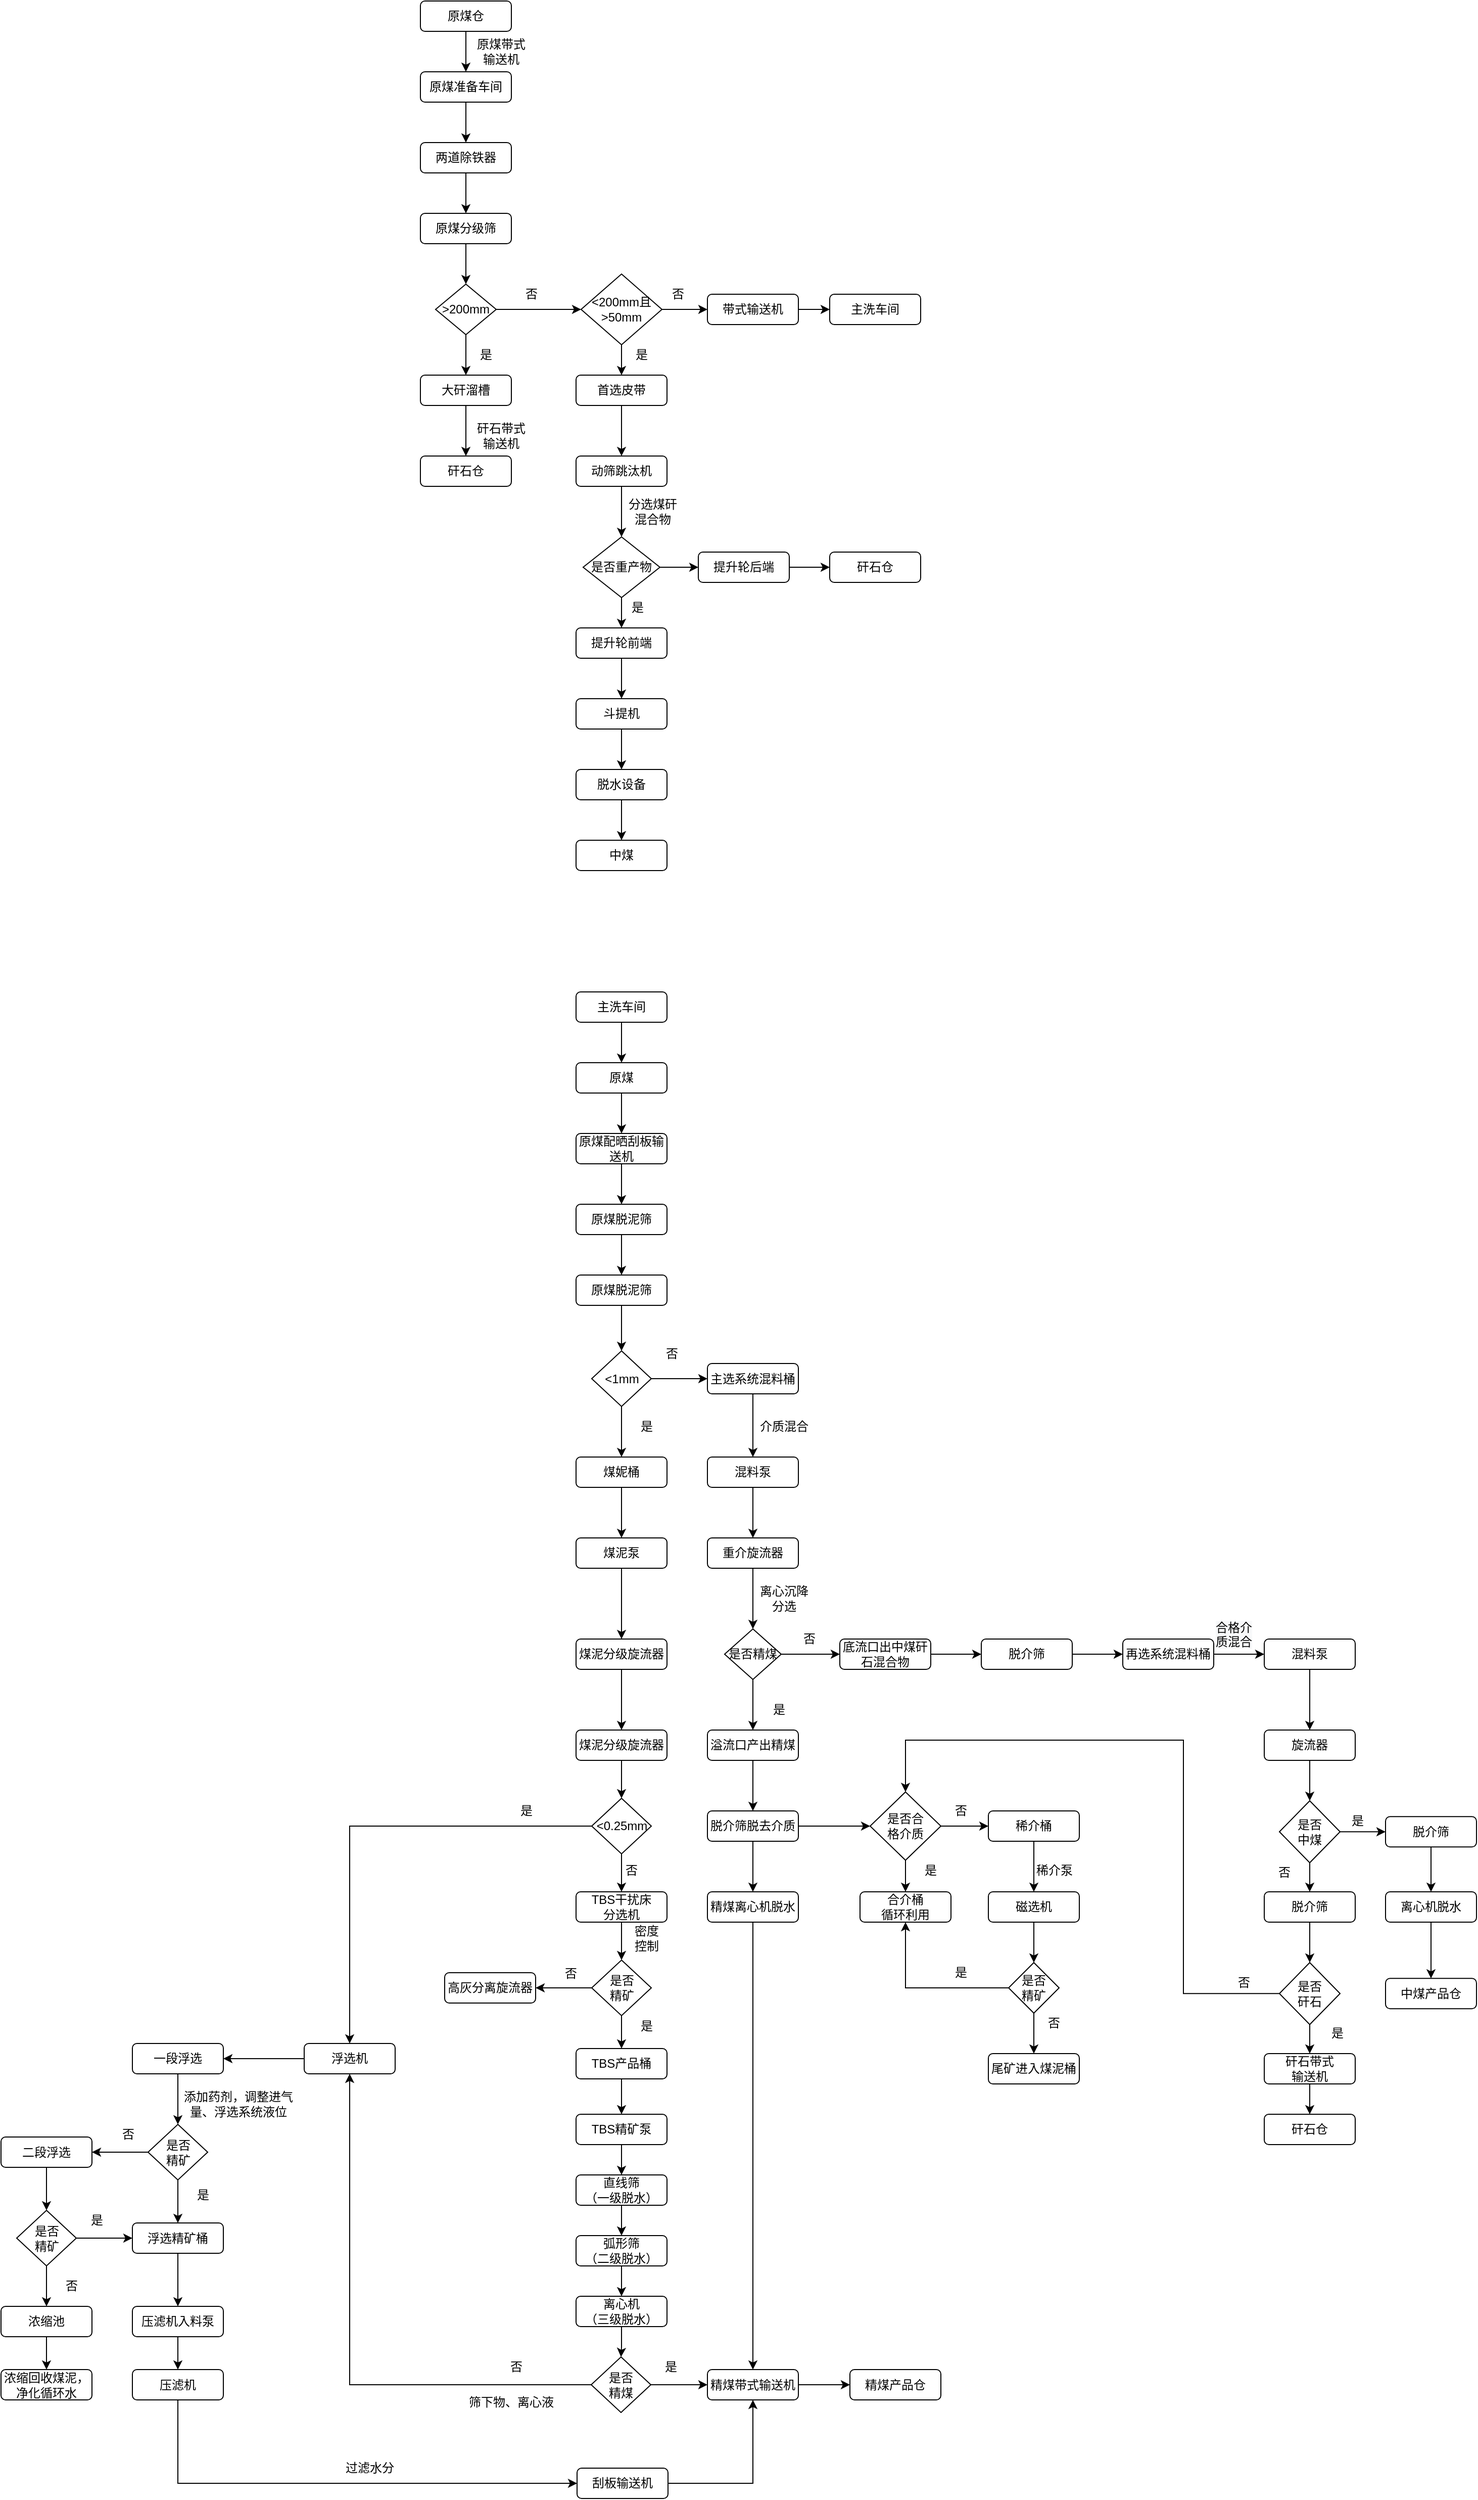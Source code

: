 <mxfile version="14.4.3" type="github">
  <diagram id="C5RBs43oDa-KdzZeNtuy" name="Page-1">
    <mxGraphModel dx="2389" dy="783" grid="1" gridSize="10" guides="1" tooltips="1" connect="1" arrows="1" fold="1" page="1" pageScale="1" pageWidth="827" pageHeight="1169" math="0" shadow="0">
      <root>
        <mxCell id="WIyWlLk6GJQsqaUBKTNV-0" />
        <mxCell id="WIyWlLk6GJQsqaUBKTNV-1" parent="WIyWlLk6GJQsqaUBKTNV-0" />
        <mxCell id="Ji8SA3ziWT4KHIKLygUh-3" value="" style="edgeStyle=orthogonalEdgeStyle;rounded=0;orthogonalLoop=1;jettySize=auto;html=1;" edge="1" parent="WIyWlLk6GJQsqaUBKTNV-1" source="WIyWlLk6GJQsqaUBKTNV-3" target="Ji8SA3ziWT4KHIKLygUh-2">
          <mxGeometry relative="1" as="geometry" />
        </mxCell>
        <mxCell id="WIyWlLk6GJQsqaUBKTNV-3" value="原煤仓" style="rounded=1;whiteSpace=wrap;html=1;fontSize=12;glass=0;strokeWidth=1;shadow=0;" parent="WIyWlLk6GJQsqaUBKTNV-1" vertex="1">
          <mxGeometry x="175" y="80" width="90" height="30" as="geometry" />
        </mxCell>
        <mxCell id="Ji8SA3ziWT4KHIKLygUh-5" value="" style="edgeStyle=orthogonalEdgeStyle;rounded=0;orthogonalLoop=1;jettySize=auto;html=1;" edge="1" parent="WIyWlLk6GJQsqaUBKTNV-1" source="Ji8SA3ziWT4KHIKLygUh-2" target="Ji8SA3ziWT4KHIKLygUh-4">
          <mxGeometry relative="1" as="geometry" />
        </mxCell>
        <mxCell id="Ji8SA3ziWT4KHIKLygUh-2" value="原煤准备车间" style="rounded=1;whiteSpace=wrap;html=1;fontSize=12;glass=0;strokeWidth=1;shadow=0;" vertex="1" parent="WIyWlLk6GJQsqaUBKTNV-1">
          <mxGeometry x="175" y="150" width="90" height="30" as="geometry" />
        </mxCell>
        <mxCell id="Ji8SA3ziWT4KHIKLygUh-8" value="" style="edgeStyle=orthogonalEdgeStyle;rounded=0;orthogonalLoop=1;jettySize=auto;html=1;" edge="1" parent="WIyWlLk6GJQsqaUBKTNV-1" source="Ji8SA3ziWT4KHIKLygUh-4" target="Ji8SA3ziWT4KHIKLygUh-7">
          <mxGeometry relative="1" as="geometry" />
        </mxCell>
        <mxCell id="Ji8SA3ziWT4KHIKLygUh-4" value="两道除铁器" style="rounded=1;whiteSpace=wrap;html=1;fontSize=12;glass=0;strokeWidth=1;shadow=0;" vertex="1" parent="WIyWlLk6GJQsqaUBKTNV-1">
          <mxGeometry x="175" y="220" width="90" height="30" as="geometry" />
        </mxCell>
        <mxCell id="Ji8SA3ziWT4KHIKLygUh-6" value="原煤带式输送机" style="text;html=1;strokeColor=none;fillColor=none;align=center;verticalAlign=middle;whiteSpace=wrap;rounded=0;" vertex="1" parent="WIyWlLk6GJQsqaUBKTNV-1">
          <mxGeometry x="230" y="120" width="50" height="20" as="geometry" />
        </mxCell>
        <mxCell id="Ji8SA3ziWT4KHIKLygUh-10" value="" style="edgeStyle=orthogonalEdgeStyle;rounded=0;orthogonalLoop=1;jettySize=auto;html=1;" edge="1" parent="WIyWlLk6GJQsqaUBKTNV-1" source="Ji8SA3ziWT4KHIKLygUh-7" target="Ji8SA3ziWT4KHIKLygUh-11">
          <mxGeometry relative="1" as="geometry">
            <mxPoint x="220" y="400" as="targetPoint" />
          </mxGeometry>
        </mxCell>
        <mxCell id="Ji8SA3ziWT4KHIKLygUh-7" value="原煤分级筛" style="rounded=1;whiteSpace=wrap;html=1;fontSize=12;glass=0;strokeWidth=1;shadow=0;" vertex="1" parent="WIyWlLk6GJQsqaUBKTNV-1">
          <mxGeometry x="175" y="290" width="90" height="30" as="geometry" />
        </mxCell>
        <mxCell id="Ji8SA3ziWT4KHIKLygUh-12" value="" style="edgeStyle=orthogonalEdgeStyle;rounded=0;orthogonalLoop=1;jettySize=auto;html=1;entryX=0.5;entryY=0;entryDx=0;entryDy=0;" edge="1" parent="WIyWlLk6GJQsqaUBKTNV-1" source="Ji8SA3ziWT4KHIKLygUh-11" target="Ji8SA3ziWT4KHIKLygUh-13">
          <mxGeometry relative="1" as="geometry">
            <mxPoint x="220" y="490" as="targetPoint" />
          </mxGeometry>
        </mxCell>
        <mxCell id="Ji8SA3ziWT4KHIKLygUh-19" value="" style="edgeStyle=orthogonalEdgeStyle;rounded=0;orthogonalLoop=1;jettySize=auto;html=1;" edge="1" parent="WIyWlLk6GJQsqaUBKTNV-1" source="Ji8SA3ziWT4KHIKLygUh-11" target="Ji8SA3ziWT4KHIKLygUh-18">
          <mxGeometry relative="1" as="geometry" />
        </mxCell>
        <mxCell id="Ji8SA3ziWT4KHIKLygUh-11" value="&amp;gt;200mm" style="rhombus;whiteSpace=wrap;html=1;" vertex="1" parent="WIyWlLk6GJQsqaUBKTNV-1">
          <mxGeometry x="190" y="360" width="60" height="50" as="geometry" />
        </mxCell>
        <mxCell id="Ji8SA3ziWT4KHIKLygUh-16" value="" style="edgeStyle=orthogonalEdgeStyle;rounded=0;orthogonalLoop=1;jettySize=auto;html=1;" edge="1" parent="WIyWlLk6GJQsqaUBKTNV-1" source="Ji8SA3ziWT4KHIKLygUh-13" target="Ji8SA3ziWT4KHIKLygUh-15">
          <mxGeometry relative="1" as="geometry" />
        </mxCell>
        <mxCell id="Ji8SA3ziWT4KHIKLygUh-13" value="大矸溜槽" style="rounded=1;whiteSpace=wrap;html=1;fontSize=12;glass=0;strokeWidth=1;shadow=0;" vertex="1" parent="WIyWlLk6GJQsqaUBKTNV-1">
          <mxGeometry x="175" y="450" width="90" height="30" as="geometry" />
        </mxCell>
        <mxCell id="Ji8SA3ziWT4KHIKLygUh-14" value="是" style="text;html=1;strokeColor=none;fillColor=none;align=center;verticalAlign=middle;whiteSpace=wrap;rounded=0;" vertex="1" parent="WIyWlLk6GJQsqaUBKTNV-1">
          <mxGeometry x="220" y="420" width="40" height="20" as="geometry" />
        </mxCell>
        <mxCell id="Ji8SA3ziWT4KHIKLygUh-15" value="矸石仓" style="rounded=1;whiteSpace=wrap;html=1;fontSize=12;glass=0;strokeWidth=1;shadow=0;" vertex="1" parent="WIyWlLk6GJQsqaUBKTNV-1">
          <mxGeometry x="175" y="530" width="90" height="30" as="geometry" />
        </mxCell>
        <mxCell id="Ji8SA3ziWT4KHIKLygUh-17" value="矸石带式输送机" style="text;html=1;strokeColor=none;fillColor=none;align=center;verticalAlign=middle;whiteSpace=wrap;rounded=0;" vertex="1" parent="WIyWlLk6GJQsqaUBKTNV-1">
          <mxGeometry x="230" y="500" width="50" height="20" as="geometry" />
        </mxCell>
        <mxCell id="Ji8SA3ziWT4KHIKLygUh-24" value="" style="edgeStyle=orthogonalEdgeStyle;rounded=0;orthogonalLoop=1;jettySize=auto;html=1;" edge="1" parent="WIyWlLk6GJQsqaUBKTNV-1" source="Ji8SA3ziWT4KHIKLygUh-18" target="Ji8SA3ziWT4KHIKLygUh-23">
          <mxGeometry relative="1" as="geometry" />
        </mxCell>
        <mxCell id="Ji8SA3ziWT4KHIKLygUh-30" value="" style="edgeStyle=orthogonalEdgeStyle;rounded=0;orthogonalLoop=1;jettySize=auto;html=1;entryX=0;entryY=0.5;entryDx=0;entryDy=0;" edge="1" parent="WIyWlLk6GJQsqaUBKTNV-1" source="Ji8SA3ziWT4KHIKLygUh-18" target="Ji8SA3ziWT4KHIKLygUh-32">
          <mxGeometry relative="1" as="geometry">
            <mxPoint x="494" y="385" as="targetPoint" />
          </mxGeometry>
        </mxCell>
        <mxCell id="Ji8SA3ziWT4KHIKLygUh-18" value="&amp;lt;200mm且&lt;br&gt;&amp;gt;50mm" style="rhombus;whiteSpace=wrap;html=1;" vertex="1" parent="WIyWlLk6GJQsqaUBKTNV-1">
          <mxGeometry x="334" y="350" width="80" height="70" as="geometry" />
        </mxCell>
        <mxCell id="Ji8SA3ziWT4KHIKLygUh-20" value="否" style="text;html=1;strokeColor=none;fillColor=none;align=center;verticalAlign=middle;whiteSpace=wrap;rounded=0;" vertex="1" parent="WIyWlLk6GJQsqaUBKTNV-1">
          <mxGeometry x="265" y="360" width="40" height="20" as="geometry" />
        </mxCell>
        <mxCell id="Ji8SA3ziWT4KHIKLygUh-29" value="" style="edgeStyle=orthogonalEdgeStyle;rounded=0;orthogonalLoop=1;jettySize=auto;html=1;" edge="1" parent="WIyWlLk6GJQsqaUBKTNV-1" source="Ji8SA3ziWT4KHIKLygUh-23" target="Ji8SA3ziWT4KHIKLygUh-28">
          <mxGeometry relative="1" as="geometry" />
        </mxCell>
        <mxCell id="Ji8SA3ziWT4KHIKLygUh-23" value="首选皮带" style="rounded=1;whiteSpace=wrap;html=1;fontSize=12;glass=0;strokeWidth=1;shadow=0;" vertex="1" parent="WIyWlLk6GJQsqaUBKTNV-1">
          <mxGeometry x="329" y="450" width="90" height="30" as="geometry" />
        </mxCell>
        <mxCell id="Ji8SA3ziWT4KHIKLygUh-27" value="是" style="text;html=1;strokeColor=none;fillColor=none;align=center;verticalAlign=middle;whiteSpace=wrap;rounded=0;" vertex="1" parent="WIyWlLk6GJQsqaUBKTNV-1">
          <mxGeometry x="374" y="420" width="40" height="20" as="geometry" />
        </mxCell>
        <mxCell id="Ji8SA3ziWT4KHIKLygUh-35" value="" style="edgeStyle=orthogonalEdgeStyle;rounded=0;orthogonalLoop=1;jettySize=auto;html=1;entryX=0.5;entryY=0;entryDx=0;entryDy=0;" edge="1" parent="WIyWlLk6GJQsqaUBKTNV-1" source="Ji8SA3ziWT4KHIKLygUh-28" target="Ji8SA3ziWT4KHIKLygUh-37">
          <mxGeometry relative="1" as="geometry">
            <mxPoint x="374" y="610" as="targetPoint" />
          </mxGeometry>
        </mxCell>
        <mxCell id="Ji8SA3ziWT4KHIKLygUh-28" value="动筛跳汰机" style="rounded=1;whiteSpace=wrap;html=1;fontSize=12;glass=0;strokeWidth=1;shadow=0;" vertex="1" parent="WIyWlLk6GJQsqaUBKTNV-1">
          <mxGeometry x="329" y="530" width="90" height="30" as="geometry" />
        </mxCell>
        <mxCell id="Ji8SA3ziWT4KHIKLygUh-31" value="否" style="text;html=1;strokeColor=none;fillColor=none;align=center;verticalAlign=middle;whiteSpace=wrap;rounded=0;" vertex="1" parent="WIyWlLk6GJQsqaUBKTNV-1">
          <mxGeometry x="410" y="360" width="40" height="20" as="geometry" />
        </mxCell>
        <mxCell id="Ji8SA3ziWT4KHIKLygUh-62" value="" style="edgeStyle=orthogonalEdgeStyle;rounded=0;orthogonalLoop=1;jettySize=auto;html=1;" edge="1" parent="WIyWlLk6GJQsqaUBKTNV-1" source="Ji8SA3ziWT4KHIKLygUh-32" target="Ji8SA3ziWT4KHIKLygUh-61">
          <mxGeometry relative="1" as="geometry" />
        </mxCell>
        <mxCell id="Ji8SA3ziWT4KHIKLygUh-32" value="带式输送机" style="rounded=1;whiteSpace=wrap;html=1;fontSize=12;glass=0;strokeWidth=1;shadow=0;" vertex="1" parent="WIyWlLk6GJQsqaUBKTNV-1">
          <mxGeometry x="459" y="370" width="90" height="30" as="geometry" />
        </mxCell>
        <mxCell id="Ji8SA3ziWT4KHIKLygUh-36" value="分选煤矸混合物" style="text;html=1;strokeColor=none;fillColor=none;align=center;verticalAlign=middle;whiteSpace=wrap;rounded=0;" vertex="1" parent="WIyWlLk6GJQsqaUBKTNV-1">
          <mxGeometry x="380" y="574.5" width="50" height="20" as="geometry" />
        </mxCell>
        <mxCell id="Ji8SA3ziWT4KHIKLygUh-38" value="" style="edgeStyle=orthogonalEdgeStyle;rounded=0;orthogonalLoop=1;jettySize=auto;html=1;entryX=0.5;entryY=0;entryDx=0;entryDy=0;" edge="1" parent="WIyWlLk6GJQsqaUBKTNV-1" source="Ji8SA3ziWT4KHIKLygUh-37" target="Ji8SA3ziWT4KHIKLygUh-39">
          <mxGeometry relative="1" as="geometry">
            <mxPoint x="374" y="700" as="targetPoint" />
          </mxGeometry>
        </mxCell>
        <mxCell id="Ji8SA3ziWT4KHIKLygUh-46" value="" style="edgeStyle=orthogonalEdgeStyle;rounded=0;orthogonalLoop=1;jettySize=auto;html=1;entryX=0;entryY=0.5;entryDx=0;entryDy=0;" edge="1" parent="WIyWlLk6GJQsqaUBKTNV-1" source="Ji8SA3ziWT4KHIKLygUh-37" target="Ji8SA3ziWT4KHIKLygUh-47">
          <mxGeometry relative="1" as="geometry">
            <mxPoint x="460" y="640" as="targetPoint" />
          </mxGeometry>
        </mxCell>
        <mxCell id="Ji8SA3ziWT4KHIKLygUh-37" value="是否重产物" style="rhombus;whiteSpace=wrap;html=1;" vertex="1" parent="WIyWlLk6GJQsqaUBKTNV-1">
          <mxGeometry x="336" y="610" width="76" height="60" as="geometry" />
        </mxCell>
        <mxCell id="Ji8SA3ziWT4KHIKLygUh-42" value="" style="edgeStyle=orthogonalEdgeStyle;rounded=0;orthogonalLoop=1;jettySize=auto;html=1;" edge="1" parent="WIyWlLk6GJQsqaUBKTNV-1" source="Ji8SA3ziWT4KHIKLygUh-39" target="Ji8SA3ziWT4KHIKLygUh-41">
          <mxGeometry relative="1" as="geometry" />
        </mxCell>
        <mxCell id="Ji8SA3ziWT4KHIKLygUh-39" value="提升轮前端" style="rounded=1;whiteSpace=wrap;html=1;fontSize=12;glass=0;strokeWidth=1;shadow=0;" vertex="1" parent="WIyWlLk6GJQsqaUBKTNV-1">
          <mxGeometry x="329" y="700" width="90" height="30" as="geometry" />
        </mxCell>
        <mxCell id="Ji8SA3ziWT4KHIKLygUh-40" value="是" style="text;html=1;strokeColor=none;fillColor=none;align=center;verticalAlign=middle;whiteSpace=wrap;rounded=0;" vertex="1" parent="WIyWlLk6GJQsqaUBKTNV-1">
          <mxGeometry x="370" y="670" width="40" height="20" as="geometry" />
        </mxCell>
        <mxCell id="Ji8SA3ziWT4KHIKLygUh-44" value="" style="edgeStyle=orthogonalEdgeStyle;rounded=0;orthogonalLoop=1;jettySize=auto;html=1;" edge="1" parent="WIyWlLk6GJQsqaUBKTNV-1" source="Ji8SA3ziWT4KHIKLygUh-41" target="Ji8SA3ziWT4KHIKLygUh-43">
          <mxGeometry relative="1" as="geometry" />
        </mxCell>
        <mxCell id="Ji8SA3ziWT4KHIKLygUh-41" value="斗提机" style="rounded=1;whiteSpace=wrap;html=1;fontSize=12;glass=0;strokeWidth=1;shadow=0;" vertex="1" parent="WIyWlLk6GJQsqaUBKTNV-1">
          <mxGeometry x="329" y="770" width="90" height="30" as="geometry" />
        </mxCell>
        <mxCell id="Ji8SA3ziWT4KHIKLygUh-51" value="" style="edgeStyle=orthogonalEdgeStyle;rounded=0;orthogonalLoop=1;jettySize=auto;html=1;" edge="1" parent="WIyWlLk6GJQsqaUBKTNV-1" source="Ji8SA3ziWT4KHIKLygUh-43" target="Ji8SA3ziWT4KHIKLygUh-50">
          <mxGeometry relative="1" as="geometry" />
        </mxCell>
        <mxCell id="Ji8SA3ziWT4KHIKLygUh-43" value="脱水设备" style="rounded=1;whiteSpace=wrap;html=1;fontSize=12;glass=0;strokeWidth=1;shadow=0;" vertex="1" parent="WIyWlLk6GJQsqaUBKTNV-1">
          <mxGeometry x="329" y="840" width="90" height="30" as="geometry" />
        </mxCell>
        <mxCell id="Ji8SA3ziWT4KHIKLygUh-49" value="" style="edgeStyle=orthogonalEdgeStyle;rounded=0;orthogonalLoop=1;jettySize=auto;html=1;" edge="1" parent="WIyWlLk6GJQsqaUBKTNV-1" source="Ji8SA3ziWT4KHIKLygUh-47" target="Ji8SA3ziWT4KHIKLygUh-48">
          <mxGeometry relative="1" as="geometry" />
        </mxCell>
        <mxCell id="Ji8SA3ziWT4KHIKLygUh-47" value="提升轮后端" style="rounded=1;whiteSpace=wrap;html=1;fontSize=12;glass=0;strokeWidth=1;shadow=0;" vertex="1" parent="WIyWlLk6GJQsqaUBKTNV-1">
          <mxGeometry x="450" y="625" width="90" height="30" as="geometry" />
        </mxCell>
        <mxCell id="Ji8SA3ziWT4KHIKLygUh-48" value="矸石仓" style="rounded=1;whiteSpace=wrap;html=1;fontSize=12;glass=0;strokeWidth=1;shadow=0;" vertex="1" parent="WIyWlLk6GJQsqaUBKTNV-1">
          <mxGeometry x="580" y="625" width="90" height="30" as="geometry" />
        </mxCell>
        <mxCell id="Ji8SA3ziWT4KHIKLygUh-50" value="中煤" style="rounded=1;whiteSpace=wrap;html=1;fontSize=12;glass=0;strokeWidth=1;shadow=0;" vertex="1" parent="WIyWlLk6GJQsqaUBKTNV-1">
          <mxGeometry x="329" y="910" width="90" height="30" as="geometry" />
        </mxCell>
        <mxCell id="Ji8SA3ziWT4KHIKLygUh-54" value="" style="edgeStyle=orthogonalEdgeStyle;rounded=0;orthogonalLoop=1;jettySize=auto;html=1;" edge="1" parent="WIyWlLk6GJQsqaUBKTNV-1" source="Ji8SA3ziWT4KHIKLygUh-52" target="Ji8SA3ziWT4KHIKLygUh-53">
          <mxGeometry relative="1" as="geometry" />
        </mxCell>
        <mxCell id="Ji8SA3ziWT4KHIKLygUh-52" value="主洗车间" style="rounded=1;whiteSpace=wrap;html=1;fontSize=12;glass=0;strokeWidth=1;shadow=0;" vertex="1" parent="WIyWlLk6GJQsqaUBKTNV-1">
          <mxGeometry x="329" y="1060" width="90" height="30" as="geometry" />
        </mxCell>
        <mxCell id="Ji8SA3ziWT4KHIKLygUh-64" value="" style="edgeStyle=orthogonalEdgeStyle;rounded=0;orthogonalLoop=1;jettySize=auto;html=1;" edge="1" parent="WIyWlLk6GJQsqaUBKTNV-1" source="Ji8SA3ziWT4KHIKLygUh-53" target="Ji8SA3ziWT4KHIKLygUh-63">
          <mxGeometry relative="1" as="geometry" />
        </mxCell>
        <mxCell id="Ji8SA3ziWT4KHIKLygUh-53" value="原煤" style="rounded=1;whiteSpace=wrap;html=1;fontSize=12;glass=0;strokeWidth=1;shadow=0;" vertex="1" parent="WIyWlLk6GJQsqaUBKTNV-1">
          <mxGeometry x="329" y="1130" width="90" height="30" as="geometry" />
        </mxCell>
        <mxCell id="Ji8SA3ziWT4KHIKLygUh-61" value="主洗车间" style="rounded=1;whiteSpace=wrap;html=1;fontSize=12;glass=0;strokeWidth=1;shadow=0;" vertex="1" parent="WIyWlLk6GJQsqaUBKTNV-1">
          <mxGeometry x="580" y="370" width="90" height="30" as="geometry" />
        </mxCell>
        <mxCell id="Ji8SA3ziWT4KHIKLygUh-66" value="" style="edgeStyle=orthogonalEdgeStyle;rounded=0;orthogonalLoop=1;jettySize=auto;html=1;" edge="1" parent="WIyWlLk6GJQsqaUBKTNV-1" source="Ji8SA3ziWT4KHIKLygUh-63" target="Ji8SA3ziWT4KHIKLygUh-65">
          <mxGeometry relative="1" as="geometry" />
        </mxCell>
        <mxCell id="Ji8SA3ziWT4KHIKLygUh-63" value="原煤配晒刮板输送机" style="rounded=1;whiteSpace=wrap;html=1;fontSize=12;glass=0;strokeWidth=1;shadow=0;" vertex="1" parent="WIyWlLk6GJQsqaUBKTNV-1">
          <mxGeometry x="329" y="1200" width="90" height="30" as="geometry" />
        </mxCell>
        <mxCell id="Ji8SA3ziWT4KHIKLygUh-68" value="" style="edgeStyle=orthogonalEdgeStyle;rounded=0;orthogonalLoop=1;jettySize=auto;html=1;" edge="1" parent="WIyWlLk6GJQsqaUBKTNV-1" source="Ji8SA3ziWT4KHIKLygUh-65" target="Ji8SA3ziWT4KHIKLygUh-67">
          <mxGeometry relative="1" as="geometry" />
        </mxCell>
        <mxCell id="Ji8SA3ziWT4KHIKLygUh-65" value="原煤脱泥筛" style="rounded=1;whiteSpace=wrap;html=1;fontSize=12;glass=0;strokeWidth=1;shadow=0;" vertex="1" parent="WIyWlLk6GJQsqaUBKTNV-1">
          <mxGeometry x="329" y="1270" width="90" height="30" as="geometry" />
        </mxCell>
        <mxCell id="Ji8SA3ziWT4KHIKLygUh-70" value="" style="edgeStyle=orthogonalEdgeStyle;rounded=0;orthogonalLoop=1;jettySize=auto;html=1;entryX=0.5;entryY=0;entryDx=0;entryDy=0;" edge="1" parent="WIyWlLk6GJQsqaUBKTNV-1" source="Ji8SA3ziWT4KHIKLygUh-67" target="Ji8SA3ziWT4KHIKLygUh-71">
          <mxGeometry relative="1" as="geometry">
            <mxPoint x="374" y="1410" as="targetPoint" />
          </mxGeometry>
        </mxCell>
        <mxCell id="Ji8SA3ziWT4KHIKLygUh-67" value="原煤脱泥筛" style="rounded=1;whiteSpace=wrap;html=1;fontSize=12;glass=0;strokeWidth=1;shadow=0;" vertex="1" parent="WIyWlLk6GJQsqaUBKTNV-1">
          <mxGeometry x="329" y="1340" width="90" height="30" as="geometry" />
        </mxCell>
        <mxCell id="Ji8SA3ziWT4KHIKLygUh-75" value="" style="edgeStyle=orthogonalEdgeStyle;rounded=0;orthogonalLoop=1;jettySize=auto;html=1;" edge="1" parent="WIyWlLk6GJQsqaUBKTNV-1" source="Ji8SA3ziWT4KHIKLygUh-71" target="Ji8SA3ziWT4KHIKLygUh-74">
          <mxGeometry relative="1" as="geometry" />
        </mxCell>
        <mxCell id="Ji8SA3ziWT4KHIKLygUh-77" value="" style="edgeStyle=orthogonalEdgeStyle;rounded=0;orthogonalLoop=1;jettySize=auto;html=1;entryX=0;entryY=0.5;entryDx=0;entryDy=0;" edge="1" parent="WIyWlLk6GJQsqaUBKTNV-1" source="Ji8SA3ziWT4KHIKLygUh-71" target="Ji8SA3ziWT4KHIKLygUh-78">
          <mxGeometry relative="1" as="geometry">
            <mxPoint x="450" y="1443" as="targetPoint" />
          </mxGeometry>
        </mxCell>
        <mxCell id="Ji8SA3ziWT4KHIKLygUh-71" value="&amp;lt;1mm" style="rhombus;whiteSpace=wrap;html=1;" vertex="1" parent="WIyWlLk6GJQsqaUBKTNV-1">
          <mxGeometry x="344.5" y="1415" width="59" height="55" as="geometry" />
        </mxCell>
        <mxCell id="Ji8SA3ziWT4KHIKLygUh-169" value="" style="edgeStyle=orthogonalEdgeStyle;rounded=0;orthogonalLoop=1;jettySize=auto;html=1;" edge="1" parent="WIyWlLk6GJQsqaUBKTNV-1" source="Ji8SA3ziWT4KHIKLygUh-74" target="Ji8SA3ziWT4KHIKLygUh-168">
          <mxGeometry relative="1" as="geometry" />
        </mxCell>
        <mxCell id="Ji8SA3ziWT4KHIKLygUh-74" value="煤妮桶" style="rounded=1;whiteSpace=wrap;html=1;fontSize=12;glass=0;strokeWidth=1;shadow=0;" vertex="1" parent="WIyWlLk6GJQsqaUBKTNV-1">
          <mxGeometry x="329" y="1520" width="90" height="30" as="geometry" />
        </mxCell>
        <mxCell id="Ji8SA3ziWT4KHIKLygUh-83" value="" style="edgeStyle=orthogonalEdgeStyle;rounded=0;orthogonalLoop=1;jettySize=auto;html=1;entryX=0.5;entryY=0;entryDx=0;entryDy=0;" edge="1" parent="WIyWlLk6GJQsqaUBKTNV-1" source="Ji8SA3ziWT4KHIKLygUh-78" target="Ji8SA3ziWT4KHIKLygUh-131">
          <mxGeometry relative="1" as="geometry">
            <mxPoint x="504" y="1510" as="targetPoint" />
          </mxGeometry>
        </mxCell>
        <mxCell id="Ji8SA3ziWT4KHIKLygUh-78" value="主选系统混料桶" style="rounded=1;whiteSpace=wrap;html=1;fontSize=12;glass=0;strokeWidth=1;shadow=0;" vertex="1" parent="WIyWlLk6GJQsqaUBKTNV-1">
          <mxGeometry x="459" y="1427.5" width="90" height="30" as="geometry" />
        </mxCell>
        <mxCell id="Ji8SA3ziWT4KHIKLygUh-79" value="是" style="text;html=1;strokeColor=none;fillColor=none;align=center;verticalAlign=middle;whiteSpace=wrap;rounded=0;" vertex="1" parent="WIyWlLk6GJQsqaUBKTNV-1">
          <mxGeometry x="379" y="1480" width="40" height="20" as="geometry" />
        </mxCell>
        <mxCell id="Ji8SA3ziWT4KHIKLygUh-80" value="否" style="text;html=1;strokeColor=none;fillColor=none;align=center;verticalAlign=middle;whiteSpace=wrap;rounded=0;" vertex="1" parent="WIyWlLk6GJQsqaUBKTNV-1">
          <mxGeometry x="403.5" y="1407.5" width="40" height="20" as="geometry" />
        </mxCell>
        <mxCell id="Ji8SA3ziWT4KHIKLygUh-86" value="" style="edgeStyle=orthogonalEdgeStyle;rounded=0;orthogonalLoop=1;jettySize=auto;html=1;entryX=0.5;entryY=0;entryDx=0;entryDy=0;" edge="1" parent="WIyWlLk6GJQsqaUBKTNV-1" source="Ji8SA3ziWT4KHIKLygUh-82" target="Ji8SA3ziWT4KHIKLygUh-88">
          <mxGeometry relative="1" as="geometry">
            <mxPoint x="504" y="1690" as="targetPoint" />
          </mxGeometry>
        </mxCell>
        <mxCell id="Ji8SA3ziWT4KHIKLygUh-82" value="重介旋流器" style="rounded=1;whiteSpace=wrap;html=1;fontSize=12;glass=0;strokeWidth=1;shadow=0;" vertex="1" parent="WIyWlLk6GJQsqaUBKTNV-1">
          <mxGeometry x="459" y="1600" width="90" height="30" as="geometry" />
        </mxCell>
        <mxCell id="Ji8SA3ziWT4KHIKLygUh-84" value="介质混合" style="text;html=1;strokeColor=none;fillColor=none;align=center;verticalAlign=middle;whiteSpace=wrap;rounded=0;" vertex="1" parent="WIyWlLk6GJQsqaUBKTNV-1">
          <mxGeometry x="510" y="1480" width="50" height="20" as="geometry" />
        </mxCell>
        <mxCell id="Ji8SA3ziWT4KHIKLygUh-87" value="离心沉降分选" style="text;html=1;strokeColor=none;fillColor=none;align=center;verticalAlign=middle;whiteSpace=wrap;rounded=0;" vertex="1" parent="WIyWlLk6GJQsqaUBKTNV-1">
          <mxGeometry x="510" y="1650" width="50" height="20" as="geometry" />
        </mxCell>
        <mxCell id="Ji8SA3ziWT4KHIKLygUh-91" value="" style="edgeStyle=orthogonalEdgeStyle;rounded=0;orthogonalLoop=1;jettySize=auto;html=1;entryX=0.5;entryY=0;entryDx=0;entryDy=0;" edge="1" parent="WIyWlLk6GJQsqaUBKTNV-1" source="Ji8SA3ziWT4KHIKLygUh-88" target="Ji8SA3ziWT4KHIKLygUh-92">
          <mxGeometry relative="1" as="geometry">
            <mxPoint x="504" y="1820" as="targetPoint" />
          </mxGeometry>
        </mxCell>
        <mxCell id="Ji8SA3ziWT4KHIKLygUh-95" value="" style="edgeStyle=orthogonalEdgeStyle;rounded=0;orthogonalLoop=1;jettySize=auto;html=1;" edge="1" parent="WIyWlLk6GJQsqaUBKTNV-1" source="Ji8SA3ziWT4KHIKLygUh-88" target="Ji8SA3ziWT4KHIKLygUh-94">
          <mxGeometry relative="1" as="geometry" />
        </mxCell>
        <mxCell id="Ji8SA3ziWT4KHIKLygUh-88" value="是否精煤" style="rhombus;whiteSpace=wrap;html=1;" vertex="1" parent="WIyWlLk6GJQsqaUBKTNV-1">
          <mxGeometry x="476" y="1690" width="56" height="50" as="geometry" />
        </mxCell>
        <mxCell id="Ji8SA3ziWT4KHIKLygUh-97" value="" style="edgeStyle=orthogonalEdgeStyle;rounded=0;orthogonalLoop=1;jettySize=auto;html=1;" edge="1" parent="WIyWlLk6GJQsqaUBKTNV-1" source="Ji8SA3ziWT4KHIKLygUh-92" target="Ji8SA3ziWT4KHIKLygUh-96">
          <mxGeometry relative="1" as="geometry" />
        </mxCell>
        <mxCell id="Ji8SA3ziWT4KHIKLygUh-92" value="溢流口产出精煤" style="rounded=1;whiteSpace=wrap;html=1;fontSize=12;glass=0;strokeWidth=1;shadow=0;" vertex="1" parent="WIyWlLk6GJQsqaUBKTNV-1">
          <mxGeometry x="459" y="1790" width="90" height="30" as="geometry" />
        </mxCell>
        <mxCell id="Ji8SA3ziWT4KHIKLygUh-93" value="是" style="text;html=1;strokeColor=none;fillColor=none;align=center;verticalAlign=middle;whiteSpace=wrap;rounded=0;" vertex="1" parent="WIyWlLk6GJQsqaUBKTNV-1">
          <mxGeometry x="510" y="1760" width="40" height="20" as="geometry" />
        </mxCell>
        <mxCell id="Ji8SA3ziWT4KHIKLygUh-134" value="" style="edgeStyle=orthogonalEdgeStyle;rounded=0;orthogonalLoop=1;jettySize=auto;html=1;" edge="1" parent="WIyWlLk6GJQsqaUBKTNV-1" source="Ji8SA3ziWT4KHIKLygUh-94" target="Ji8SA3ziWT4KHIKLygUh-133">
          <mxGeometry relative="1" as="geometry" />
        </mxCell>
        <mxCell id="Ji8SA3ziWT4KHIKLygUh-94" value="底流口出中煤矸石混合物" style="rounded=1;whiteSpace=wrap;html=1;fontSize=12;glass=0;strokeWidth=1;shadow=0;" vertex="1" parent="WIyWlLk6GJQsqaUBKTNV-1">
          <mxGeometry x="590" y="1700" width="90" height="30" as="geometry" />
        </mxCell>
        <mxCell id="Ji8SA3ziWT4KHIKLygUh-99" value="" style="edgeStyle=orthogonalEdgeStyle;rounded=0;orthogonalLoop=1;jettySize=auto;html=1;" edge="1" parent="WIyWlLk6GJQsqaUBKTNV-1" source="Ji8SA3ziWT4KHIKLygUh-96" target="Ji8SA3ziWT4KHIKLygUh-98">
          <mxGeometry relative="1" as="geometry" />
        </mxCell>
        <mxCell id="Ji8SA3ziWT4KHIKLygUh-105" value="" style="edgeStyle=orthogonalEdgeStyle;rounded=0;orthogonalLoop=1;jettySize=auto;html=1;entryX=0;entryY=0.5;entryDx=0;entryDy=0;" edge="1" parent="WIyWlLk6GJQsqaUBKTNV-1" source="Ji8SA3ziWT4KHIKLygUh-96" target="Ji8SA3ziWT4KHIKLygUh-106">
          <mxGeometry relative="1" as="geometry">
            <mxPoint x="610" y="1885" as="targetPoint" />
          </mxGeometry>
        </mxCell>
        <mxCell id="Ji8SA3ziWT4KHIKLygUh-96" value="脱介筛脱去介质" style="rounded=1;whiteSpace=wrap;html=1;fontSize=12;glass=0;strokeWidth=1;shadow=0;" vertex="1" parent="WIyWlLk6GJQsqaUBKTNV-1">
          <mxGeometry x="459" y="1870" width="90" height="30" as="geometry" />
        </mxCell>
        <mxCell id="Ji8SA3ziWT4KHIKLygUh-252" value="" style="edgeStyle=orthogonalEdgeStyle;rounded=0;orthogonalLoop=1;jettySize=auto;html=1;entryX=0.5;entryY=0;entryDx=0;entryDy=0;" edge="1" parent="WIyWlLk6GJQsqaUBKTNV-1" source="Ji8SA3ziWT4KHIKLygUh-98" target="Ji8SA3ziWT4KHIKLygUh-205">
          <mxGeometry relative="1" as="geometry">
            <mxPoint x="504" y="2060" as="targetPoint" />
          </mxGeometry>
        </mxCell>
        <mxCell id="Ji8SA3ziWT4KHIKLygUh-98" value="精煤离心机脱水" style="rounded=1;whiteSpace=wrap;html=1;fontSize=12;glass=0;strokeWidth=1;shadow=0;" vertex="1" parent="WIyWlLk6GJQsqaUBKTNV-1">
          <mxGeometry x="459" y="1950" width="90" height="30" as="geometry" />
        </mxCell>
        <mxCell id="Ji8SA3ziWT4KHIKLygUh-100" value="精煤产品仓" style="rounded=1;whiteSpace=wrap;html=1;fontSize=12;glass=0;strokeWidth=1;shadow=0;" vertex="1" parent="WIyWlLk6GJQsqaUBKTNV-1">
          <mxGeometry x="600" y="2422.5" width="90" height="30" as="geometry" />
        </mxCell>
        <mxCell id="Ji8SA3ziWT4KHIKLygUh-108" value="" style="edgeStyle=orthogonalEdgeStyle;rounded=0;orthogonalLoop=1;jettySize=auto;html=1;" edge="1" parent="WIyWlLk6GJQsqaUBKTNV-1" source="Ji8SA3ziWT4KHIKLygUh-106" target="Ji8SA3ziWT4KHIKLygUh-109">
          <mxGeometry relative="1" as="geometry">
            <mxPoint x="655" y="1998.75" as="targetPoint" />
          </mxGeometry>
        </mxCell>
        <mxCell id="Ji8SA3ziWT4KHIKLygUh-111" value="" style="edgeStyle=orthogonalEdgeStyle;rounded=0;orthogonalLoop=1;jettySize=auto;html=1;entryX=0;entryY=0.5;entryDx=0;entryDy=0;" edge="1" parent="WIyWlLk6GJQsqaUBKTNV-1" source="Ji8SA3ziWT4KHIKLygUh-106" target="Ji8SA3ziWT4KHIKLygUh-112">
          <mxGeometry relative="1" as="geometry">
            <mxPoint x="740" y="1885" as="targetPoint" />
          </mxGeometry>
        </mxCell>
        <mxCell id="Ji8SA3ziWT4KHIKLygUh-106" value="是否合&lt;br&gt;格介质" style="rhombus;whiteSpace=wrap;html=1;" vertex="1" parent="WIyWlLk6GJQsqaUBKTNV-1">
          <mxGeometry x="620" y="1851.25" width="70" height="67.5" as="geometry" />
        </mxCell>
        <mxCell id="Ji8SA3ziWT4KHIKLygUh-109" value="合介桶&lt;br&gt;循环利用" style="rounded=1;whiteSpace=wrap;html=1;fontSize=12;glass=0;strokeWidth=1;shadow=0;" vertex="1" parent="WIyWlLk6GJQsqaUBKTNV-1">
          <mxGeometry x="610" y="1950" width="90" height="30" as="geometry" />
        </mxCell>
        <mxCell id="Ji8SA3ziWT4KHIKLygUh-119" value="" style="edgeStyle=orthogonalEdgeStyle;rounded=0;orthogonalLoop=1;jettySize=auto;html=1;" edge="1" parent="WIyWlLk6GJQsqaUBKTNV-1" source="Ji8SA3ziWT4KHIKLygUh-112" target="Ji8SA3ziWT4KHIKLygUh-118">
          <mxGeometry relative="1" as="geometry" />
        </mxCell>
        <mxCell id="Ji8SA3ziWT4KHIKLygUh-112" value="稀介桶" style="rounded=1;whiteSpace=wrap;html=1;fontSize=12;glass=0;strokeWidth=1;shadow=0;" vertex="1" parent="WIyWlLk6GJQsqaUBKTNV-1">
          <mxGeometry x="737" y="1870" width="90" height="30" as="geometry" />
        </mxCell>
        <mxCell id="Ji8SA3ziWT4KHIKLygUh-113" value="是" style="text;html=1;strokeColor=none;fillColor=none;align=center;verticalAlign=middle;whiteSpace=wrap;rounded=0;" vertex="1" parent="WIyWlLk6GJQsqaUBKTNV-1">
          <mxGeometry x="660" y="1918.75" width="40" height="20" as="geometry" />
        </mxCell>
        <mxCell id="Ji8SA3ziWT4KHIKLygUh-114" value="否" style="text;html=1;strokeColor=none;fillColor=none;align=center;verticalAlign=middle;whiteSpace=wrap;rounded=0;" vertex="1" parent="WIyWlLk6GJQsqaUBKTNV-1">
          <mxGeometry x="540" y="1690" width="40" height="20" as="geometry" />
        </mxCell>
        <mxCell id="Ji8SA3ziWT4KHIKLygUh-116" value="否" style="text;html=1;strokeColor=none;fillColor=none;align=center;verticalAlign=middle;whiteSpace=wrap;rounded=0;" vertex="1" parent="WIyWlLk6GJQsqaUBKTNV-1">
          <mxGeometry x="690" y="1860" width="40" height="20" as="geometry" />
        </mxCell>
        <mxCell id="Ji8SA3ziWT4KHIKLygUh-123" value="" style="edgeStyle=orthogonalEdgeStyle;rounded=0;orthogonalLoop=1;jettySize=auto;html=1;entryX=0.5;entryY=0;entryDx=0;entryDy=0;" edge="1" parent="WIyWlLk6GJQsqaUBKTNV-1" source="Ji8SA3ziWT4KHIKLygUh-118" target="Ji8SA3ziWT4KHIKLygUh-124">
          <mxGeometry relative="1" as="geometry">
            <mxPoint x="925" y="1950" as="targetPoint" />
          </mxGeometry>
        </mxCell>
        <mxCell id="Ji8SA3ziWT4KHIKLygUh-118" value="磁选机" style="rounded=1;whiteSpace=wrap;html=1;fontSize=12;glass=0;strokeWidth=1;shadow=0;" vertex="1" parent="WIyWlLk6GJQsqaUBKTNV-1">
          <mxGeometry x="737" y="1950" width="90" height="30" as="geometry" />
        </mxCell>
        <mxCell id="Ji8SA3ziWT4KHIKLygUh-121" value="&lt;span&gt;稀介泵&lt;/span&gt;" style="text;html=1;align=center;verticalAlign=middle;resizable=0;points=[];autosize=1;" vertex="1" parent="WIyWlLk6GJQsqaUBKTNV-1">
          <mxGeometry x="777" y="1918.75" width="50" height="20" as="geometry" />
        </mxCell>
        <mxCell id="Ji8SA3ziWT4KHIKLygUh-125" value="" style="edgeStyle=orthogonalEdgeStyle;rounded=0;orthogonalLoop=1;jettySize=auto;html=1;entryX=0.5;entryY=1;entryDx=0;entryDy=0;" edge="1" parent="WIyWlLk6GJQsqaUBKTNV-1" source="Ji8SA3ziWT4KHIKLygUh-124" target="Ji8SA3ziWT4KHIKLygUh-109">
          <mxGeometry relative="1" as="geometry">
            <mxPoint x="677" y="2045" as="targetPoint" />
          </mxGeometry>
        </mxCell>
        <mxCell id="Ji8SA3ziWT4KHIKLygUh-128" value="" style="edgeStyle=orthogonalEdgeStyle;rounded=0;orthogonalLoop=1;jettySize=auto;html=1;entryX=0.5;entryY=0;entryDx=0;entryDy=0;" edge="1" parent="WIyWlLk6GJQsqaUBKTNV-1" source="Ji8SA3ziWT4KHIKLygUh-124" target="Ji8SA3ziWT4KHIKLygUh-129">
          <mxGeometry relative="1" as="geometry">
            <mxPoint x="782" y="2110" as="targetPoint" />
          </mxGeometry>
        </mxCell>
        <mxCell id="Ji8SA3ziWT4KHIKLygUh-124" value="是否&lt;br&gt;精矿" style="rhombus;whiteSpace=wrap;html=1;" vertex="1" parent="WIyWlLk6GJQsqaUBKTNV-1">
          <mxGeometry x="757" y="2020" width="50" height="50" as="geometry" />
        </mxCell>
        <mxCell id="Ji8SA3ziWT4KHIKLygUh-126" value="是" style="text;html=1;strokeColor=none;fillColor=none;align=center;verticalAlign=middle;whiteSpace=wrap;rounded=0;" vertex="1" parent="WIyWlLk6GJQsqaUBKTNV-1">
          <mxGeometry x="690" y="2020" width="40" height="20" as="geometry" />
        </mxCell>
        <mxCell id="Ji8SA3ziWT4KHIKLygUh-129" value="尾矿进入煤泥桶" style="rounded=1;whiteSpace=wrap;html=1;fontSize=12;glass=0;strokeWidth=1;shadow=0;" vertex="1" parent="WIyWlLk6GJQsqaUBKTNV-1">
          <mxGeometry x="737" y="2110" width="90" height="30" as="geometry" />
        </mxCell>
        <mxCell id="Ji8SA3ziWT4KHIKLygUh-130" value="否" style="text;html=1;strokeColor=none;fillColor=none;align=center;verticalAlign=middle;whiteSpace=wrap;rounded=0;" vertex="1" parent="WIyWlLk6GJQsqaUBKTNV-1">
          <mxGeometry x="782" y="2070" width="40" height="20" as="geometry" />
        </mxCell>
        <mxCell id="Ji8SA3ziWT4KHIKLygUh-132" value="" style="edgeStyle=orthogonalEdgeStyle;rounded=0;orthogonalLoop=1;jettySize=auto;html=1;" edge="1" parent="WIyWlLk6GJQsqaUBKTNV-1" source="Ji8SA3ziWT4KHIKLygUh-131">
          <mxGeometry relative="1" as="geometry">
            <mxPoint x="504" y="1600" as="targetPoint" />
          </mxGeometry>
        </mxCell>
        <mxCell id="Ji8SA3ziWT4KHIKLygUh-131" value="混料泵" style="rounded=1;whiteSpace=wrap;html=1;fontSize=12;glass=0;strokeWidth=1;shadow=0;" vertex="1" parent="WIyWlLk6GJQsqaUBKTNV-1">
          <mxGeometry x="459" y="1520" width="90" height="30" as="geometry" />
        </mxCell>
        <mxCell id="Ji8SA3ziWT4KHIKLygUh-136" value="" style="edgeStyle=orthogonalEdgeStyle;rounded=0;orthogonalLoop=1;jettySize=auto;html=1;" edge="1" parent="WIyWlLk6GJQsqaUBKTNV-1" source="Ji8SA3ziWT4KHIKLygUh-133" target="Ji8SA3ziWT4KHIKLygUh-135">
          <mxGeometry relative="1" as="geometry" />
        </mxCell>
        <mxCell id="Ji8SA3ziWT4KHIKLygUh-133" value="脱介筛" style="rounded=1;whiteSpace=wrap;html=1;fontSize=12;glass=0;strokeWidth=1;shadow=0;" vertex="1" parent="WIyWlLk6GJQsqaUBKTNV-1">
          <mxGeometry x="730" y="1700" width="90" height="30" as="geometry" />
        </mxCell>
        <mxCell id="Ji8SA3ziWT4KHIKLygUh-138" value="" style="edgeStyle=orthogonalEdgeStyle;rounded=0;orthogonalLoop=1;jettySize=auto;html=1;" edge="1" parent="WIyWlLk6GJQsqaUBKTNV-1" source="Ji8SA3ziWT4KHIKLygUh-135" target="Ji8SA3ziWT4KHIKLygUh-137">
          <mxGeometry relative="1" as="geometry" />
        </mxCell>
        <mxCell id="Ji8SA3ziWT4KHIKLygUh-135" value="再选系统混料桶" style="rounded=1;whiteSpace=wrap;html=1;fontSize=12;glass=0;strokeWidth=1;shadow=0;" vertex="1" parent="WIyWlLk6GJQsqaUBKTNV-1">
          <mxGeometry x="870" y="1700" width="90" height="30" as="geometry" />
        </mxCell>
        <mxCell id="Ji8SA3ziWT4KHIKLygUh-140" value="" style="edgeStyle=orthogonalEdgeStyle;rounded=0;orthogonalLoop=1;jettySize=auto;html=1;" edge="1" parent="WIyWlLk6GJQsqaUBKTNV-1" source="Ji8SA3ziWT4KHIKLygUh-137" target="Ji8SA3ziWT4KHIKLygUh-139">
          <mxGeometry relative="1" as="geometry" />
        </mxCell>
        <mxCell id="Ji8SA3ziWT4KHIKLygUh-137" value="混料泵" style="rounded=1;whiteSpace=wrap;html=1;fontSize=12;glass=0;strokeWidth=1;shadow=0;" vertex="1" parent="WIyWlLk6GJQsqaUBKTNV-1">
          <mxGeometry x="1010" y="1700" width="90" height="30" as="geometry" />
        </mxCell>
        <mxCell id="Ji8SA3ziWT4KHIKLygUh-142" value="" style="edgeStyle=orthogonalEdgeStyle;rounded=0;orthogonalLoop=1;jettySize=auto;html=1;entryX=0.5;entryY=0;entryDx=0;entryDy=0;" edge="1" parent="WIyWlLk6GJQsqaUBKTNV-1" source="Ji8SA3ziWT4KHIKLygUh-139" target="Ji8SA3ziWT4KHIKLygUh-143">
          <mxGeometry relative="1" as="geometry">
            <mxPoint x="1055" y="1870" as="targetPoint" />
          </mxGeometry>
        </mxCell>
        <mxCell id="Ji8SA3ziWT4KHIKLygUh-139" value="旋流器" style="rounded=1;whiteSpace=wrap;html=1;fontSize=12;glass=0;strokeWidth=1;shadow=0;" vertex="1" parent="WIyWlLk6GJQsqaUBKTNV-1">
          <mxGeometry x="1010" y="1790" width="90" height="30" as="geometry" />
        </mxCell>
        <mxCell id="Ji8SA3ziWT4KHIKLygUh-145" value="" style="edgeStyle=orthogonalEdgeStyle;rounded=0;orthogonalLoop=1;jettySize=auto;html=1;entryX=0.5;entryY=0;entryDx=0;entryDy=0;" edge="1" parent="WIyWlLk6GJQsqaUBKTNV-1" source="Ji8SA3ziWT4KHIKLygUh-143" target="Ji8SA3ziWT4KHIKLygUh-146">
          <mxGeometry relative="1" as="geometry">
            <mxPoint x="1055" y="2001.25" as="targetPoint" />
          </mxGeometry>
        </mxCell>
        <mxCell id="Ji8SA3ziWT4KHIKLygUh-160" value="" style="edgeStyle=orthogonalEdgeStyle;rounded=0;orthogonalLoop=1;jettySize=auto;html=1;entryX=0;entryY=0.5;entryDx=0;entryDy=0;entryPerimeter=0;" edge="1" parent="WIyWlLk6GJQsqaUBKTNV-1" source="Ji8SA3ziWT4KHIKLygUh-143" target="Ji8SA3ziWT4KHIKLygUh-161">
          <mxGeometry relative="1" as="geometry">
            <mxPoint x="1165" y="1890.625" as="targetPoint" />
          </mxGeometry>
        </mxCell>
        <mxCell id="Ji8SA3ziWT4KHIKLygUh-143" value="是否&lt;br&gt;中煤" style="rhombus;whiteSpace=wrap;html=1;" vertex="1" parent="WIyWlLk6GJQsqaUBKTNV-1">
          <mxGeometry x="1025" y="1860" width="60" height="61.25" as="geometry" />
        </mxCell>
        <mxCell id="Ji8SA3ziWT4KHIKLygUh-149" value="" style="edgeStyle=orthogonalEdgeStyle;rounded=0;orthogonalLoop=1;jettySize=auto;html=1;entryX=0.5;entryY=0;entryDx=0;entryDy=0;" edge="1" parent="WIyWlLk6GJQsqaUBKTNV-1" source="Ji8SA3ziWT4KHIKLygUh-146" target="Ji8SA3ziWT4KHIKLygUh-150">
          <mxGeometry relative="1" as="geometry">
            <mxPoint x="1055" y="2020" as="targetPoint" />
          </mxGeometry>
        </mxCell>
        <mxCell id="Ji8SA3ziWT4KHIKLygUh-146" value="脱介筛" style="rounded=1;whiteSpace=wrap;html=1;fontSize=12;glass=0;strokeWidth=1;shadow=0;" vertex="1" parent="WIyWlLk6GJQsqaUBKTNV-1">
          <mxGeometry x="1010" y="1950" width="90" height="30" as="geometry" />
        </mxCell>
        <mxCell id="Ji8SA3ziWT4KHIKLygUh-147" value="否" style="text;html=1;strokeColor=none;fillColor=none;align=center;verticalAlign=middle;whiteSpace=wrap;rounded=0;" vertex="1" parent="WIyWlLk6GJQsqaUBKTNV-1">
          <mxGeometry x="1010" y="1921.25" width="40" height="20" as="geometry" />
        </mxCell>
        <mxCell id="Ji8SA3ziWT4KHIKLygUh-152" value="" style="edgeStyle=orthogonalEdgeStyle;rounded=0;orthogonalLoop=1;jettySize=auto;html=1;entryX=0.5;entryY=0;entryDx=0;entryDy=0;" edge="1" parent="WIyWlLk6GJQsqaUBKTNV-1" source="Ji8SA3ziWT4KHIKLygUh-150" target="Ji8SA3ziWT4KHIKLygUh-153">
          <mxGeometry relative="1" as="geometry">
            <mxPoint x="1055" y="2161.25" as="targetPoint" />
          </mxGeometry>
        </mxCell>
        <mxCell id="Ji8SA3ziWT4KHIKLygUh-155" value="" style="edgeStyle=orthogonalEdgeStyle;rounded=0;orthogonalLoop=1;jettySize=auto;html=1;entryX=0.5;entryY=0;entryDx=0;entryDy=0;" edge="1" parent="WIyWlLk6GJQsqaUBKTNV-1" source="Ji8SA3ziWT4KHIKLygUh-150" target="Ji8SA3ziWT4KHIKLygUh-106">
          <mxGeometry relative="1" as="geometry">
            <mxPoint x="945" y="2050.625" as="targetPoint" />
            <Array as="points">
              <mxPoint x="930" y="2051" />
              <mxPoint x="930" y="1800" />
              <mxPoint x="655" y="1800" />
            </Array>
          </mxGeometry>
        </mxCell>
        <mxCell id="Ji8SA3ziWT4KHIKLygUh-150" value="是否&lt;br&gt;矸石" style="rhombus;whiteSpace=wrap;html=1;" vertex="1" parent="WIyWlLk6GJQsqaUBKTNV-1">
          <mxGeometry x="1025" y="2020" width="60" height="61.25" as="geometry" />
        </mxCell>
        <mxCell id="Ji8SA3ziWT4KHIKLygUh-157" value="" style="edgeStyle=orthogonalEdgeStyle;rounded=0;orthogonalLoop=1;jettySize=auto;html=1;" edge="1" parent="WIyWlLk6GJQsqaUBKTNV-1" source="Ji8SA3ziWT4KHIKLygUh-153" target="Ji8SA3ziWT4KHIKLygUh-156">
          <mxGeometry relative="1" as="geometry" />
        </mxCell>
        <mxCell id="Ji8SA3ziWT4KHIKLygUh-153" value="矸石带式&lt;br&gt;输送机" style="rounded=1;whiteSpace=wrap;html=1;fontSize=12;glass=0;strokeWidth=1;shadow=0;" vertex="1" parent="WIyWlLk6GJQsqaUBKTNV-1">
          <mxGeometry x="1010" y="2110" width="90" height="30" as="geometry" />
        </mxCell>
        <mxCell id="Ji8SA3ziWT4KHIKLygUh-154" value="是" style="text;html=1;strokeColor=none;fillColor=none;align=center;verticalAlign=middle;whiteSpace=wrap;rounded=0;" vertex="1" parent="WIyWlLk6GJQsqaUBKTNV-1">
          <mxGeometry x="1070" y="2080" width="25" height="20" as="geometry" />
        </mxCell>
        <mxCell id="Ji8SA3ziWT4KHIKLygUh-156" value="矸石仓" style="rounded=1;whiteSpace=wrap;html=1;fontSize=12;glass=0;strokeWidth=1;shadow=0;" vertex="1" parent="WIyWlLk6GJQsqaUBKTNV-1">
          <mxGeometry x="1010" y="2170" width="90" height="30" as="geometry" />
        </mxCell>
        <mxCell id="Ji8SA3ziWT4KHIKLygUh-158" value="否" style="text;html=1;strokeColor=none;fillColor=none;align=center;verticalAlign=middle;whiteSpace=wrap;rounded=0;" vertex="1" parent="WIyWlLk6GJQsqaUBKTNV-1">
          <mxGeometry x="970" y="2030" width="40" height="20" as="geometry" />
        </mxCell>
        <mxCell id="Ji8SA3ziWT4KHIKLygUh-164" value="" style="edgeStyle=orthogonalEdgeStyle;rounded=0;orthogonalLoop=1;jettySize=auto;html=1;" edge="1" parent="WIyWlLk6GJQsqaUBKTNV-1" source="Ji8SA3ziWT4KHIKLygUh-161" target="Ji8SA3ziWT4KHIKLygUh-163">
          <mxGeometry relative="1" as="geometry" />
        </mxCell>
        <mxCell id="Ji8SA3ziWT4KHIKLygUh-161" value="脱介筛" style="rounded=1;whiteSpace=wrap;html=1;fontSize=12;glass=0;strokeWidth=1;shadow=0;" vertex="1" parent="WIyWlLk6GJQsqaUBKTNV-1">
          <mxGeometry x="1130" y="1875.62" width="90" height="30" as="geometry" />
        </mxCell>
        <mxCell id="Ji8SA3ziWT4KHIKLygUh-162" value="是" style="text;html=1;strokeColor=none;fillColor=none;align=center;verticalAlign=middle;whiteSpace=wrap;rounded=0;" vertex="1" parent="WIyWlLk6GJQsqaUBKTNV-1">
          <mxGeometry x="1090" y="1870" width="25" height="20" as="geometry" />
        </mxCell>
        <mxCell id="Ji8SA3ziWT4KHIKLygUh-166" value="" style="edgeStyle=orthogonalEdgeStyle;rounded=0;orthogonalLoop=1;jettySize=auto;html=1;" edge="1" parent="WIyWlLk6GJQsqaUBKTNV-1" source="Ji8SA3ziWT4KHIKLygUh-163" target="Ji8SA3ziWT4KHIKLygUh-165">
          <mxGeometry relative="1" as="geometry" />
        </mxCell>
        <mxCell id="Ji8SA3ziWT4KHIKLygUh-163" value="离心机脱水" style="rounded=1;whiteSpace=wrap;html=1;fontSize=12;glass=0;strokeWidth=1;shadow=0;" vertex="1" parent="WIyWlLk6GJQsqaUBKTNV-1">
          <mxGeometry x="1130" y="1950.0" width="90" height="30" as="geometry" />
        </mxCell>
        <mxCell id="Ji8SA3ziWT4KHIKLygUh-165" value="中煤产品仓" style="rounded=1;whiteSpace=wrap;html=1;fontSize=12;glass=0;strokeWidth=1;shadow=0;" vertex="1" parent="WIyWlLk6GJQsqaUBKTNV-1">
          <mxGeometry x="1130" y="2035.63" width="90" height="30" as="geometry" />
        </mxCell>
        <mxCell id="Ji8SA3ziWT4KHIKLygUh-167" value="&lt;span style=&quot;color: rgb(0, 0, 0); font-family: helvetica; font-size: 12px; font-style: normal; font-weight: 400; letter-spacing: normal; text-align: center; text-indent: 0px; text-transform: none; word-spacing: 0px; background-color: rgb(248, 249, 250); display: inline; float: none;&quot;&gt;合格介质混合&lt;/span&gt;" style="text;whiteSpace=wrap;html=1;" vertex="1" parent="WIyWlLk6GJQsqaUBKTNV-1">
          <mxGeometry x="960" y="1675" width="40" height="50" as="geometry" />
        </mxCell>
        <mxCell id="Ji8SA3ziWT4KHIKLygUh-171" value="" style="edgeStyle=orthogonalEdgeStyle;rounded=0;orthogonalLoop=1;jettySize=auto;html=1;" edge="1" parent="WIyWlLk6GJQsqaUBKTNV-1" source="Ji8SA3ziWT4KHIKLygUh-168" target="Ji8SA3ziWT4KHIKLygUh-170">
          <mxGeometry relative="1" as="geometry" />
        </mxCell>
        <mxCell id="Ji8SA3ziWT4KHIKLygUh-168" value="煤泥泵" style="rounded=1;whiteSpace=wrap;html=1;fontSize=12;glass=0;strokeWidth=1;shadow=0;" vertex="1" parent="WIyWlLk6GJQsqaUBKTNV-1">
          <mxGeometry x="329" y="1600" width="90" height="30" as="geometry" />
        </mxCell>
        <mxCell id="Ji8SA3ziWT4KHIKLygUh-173" value="" style="edgeStyle=orthogonalEdgeStyle;rounded=0;orthogonalLoop=1;jettySize=auto;html=1;" edge="1" parent="WIyWlLk6GJQsqaUBKTNV-1" source="Ji8SA3ziWT4KHIKLygUh-170" target="Ji8SA3ziWT4KHIKLygUh-172">
          <mxGeometry relative="1" as="geometry" />
        </mxCell>
        <mxCell id="Ji8SA3ziWT4KHIKLygUh-170" value="煤泥分级旋流器" style="rounded=1;whiteSpace=wrap;html=1;fontSize=12;glass=0;strokeWidth=1;shadow=0;" vertex="1" parent="WIyWlLk6GJQsqaUBKTNV-1">
          <mxGeometry x="329" y="1700" width="90" height="30" as="geometry" />
        </mxCell>
        <mxCell id="Ji8SA3ziWT4KHIKLygUh-175" value="" style="edgeStyle=orthogonalEdgeStyle;rounded=0;orthogonalLoop=1;jettySize=auto;html=1;entryX=0.5;entryY=0;entryDx=0;entryDy=0;" edge="1" parent="WIyWlLk6GJQsqaUBKTNV-1" source="Ji8SA3ziWT4KHIKLygUh-172" target="Ji8SA3ziWT4KHIKLygUh-176">
          <mxGeometry relative="1" as="geometry">
            <mxPoint x="374" y="1870" as="targetPoint" />
          </mxGeometry>
        </mxCell>
        <mxCell id="Ji8SA3ziWT4KHIKLygUh-172" value="煤泥分级旋流器" style="rounded=1;whiteSpace=wrap;html=1;fontSize=12;glass=0;strokeWidth=1;shadow=0;" vertex="1" parent="WIyWlLk6GJQsqaUBKTNV-1">
          <mxGeometry x="329" y="1790" width="90" height="30" as="geometry" />
        </mxCell>
        <mxCell id="Ji8SA3ziWT4KHIKLygUh-178" value="" style="edgeStyle=orthogonalEdgeStyle;rounded=0;orthogonalLoop=1;jettySize=auto;html=1;entryX=0.5;entryY=0;entryDx=0;entryDy=0;" edge="1" parent="WIyWlLk6GJQsqaUBKTNV-1" source="Ji8SA3ziWT4KHIKLygUh-176" target="Ji8SA3ziWT4KHIKLygUh-179">
          <mxGeometry relative="1" as="geometry">
            <mxPoint x="374" y="1940" as="targetPoint" />
            <Array as="points">
              <mxPoint x="105" y="1885" />
            </Array>
          </mxGeometry>
        </mxCell>
        <mxCell id="Ji8SA3ziWT4KHIKLygUh-181" value="" style="edgeStyle=orthogonalEdgeStyle;rounded=0;orthogonalLoop=1;jettySize=auto;html=1;entryX=0.5;entryY=0;entryDx=0;entryDy=0;exitX=0.5;exitY=1;exitDx=0;exitDy=0;" edge="1" parent="WIyWlLk6GJQsqaUBKTNV-1" source="Ji8SA3ziWT4KHIKLygUh-176" target="Ji8SA3ziWT4KHIKLygUh-182">
          <mxGeometry relative="1" as="geometry">
            <mxPoint x="455.5" y="1960" as="sourcePoint" />
            <mxPoint x="411" y="1960" as="targetPoint" />
          </mxGeometry>
        </mxCell>
        <mxCell id="Ji8SA3ziWT4KHIKLygUh-176" value="&amp;lt;0.25mm" style="rhombus;whiteSpace=wrap;html=1;" vertex="1" parent="WIyWlLk6GJQsqaUBKTNV-1">
          <mxGeometry x="344.5" y="1857.5" width="59" height="55" as="geometry" />
        </mxCell>
        <mxCell id="Ji8SA3ziWT4KHIKLygUh-218" value="" style="edgeStyle=orthogonalEdgeStyle;rounded=0;orthogonalLoop=1;jettySize=auto;html=1;" edge="1" parent="WIyWlLk6GJQsqaUBKTNV-1" source="Ji8SA3ziWT4KHIKLygUh-179" target="Ji8SA3ziWT4KHIKLygUh-217">
          <mxGeometry relative="1" as="geometry" />
        </mxCell>
        <mxCell id="Ji8SA3ziWT4KHIKLygUh-179" value="浮选机" style="rounded=1;whiteSpace=wrap;html=1;fontSize=12;glass=0;strokeWidth=1;shadow=0;" vertex="1" parent="WIyWlLk6GJQsqaUBKTNV-1">
          <mxGeometry x="60" y="2100" width="90" height="30" as="geometry" />
        </mxCell>
        <mxCell id="Ji8SA3ziWT4KHIKLygUh-186" value="" style="edgeStyle=orthogonalEdgeStyle;rounded=0;orthogonalLoop=1;jettySize=auto;html=1;entryX=0.5;entryY=0;entryDx=0;entryDy=0;" edge="1" parent="WIyWlLk6GJQsqaUBKTNV-1" source="Ji8SA3ziWT4KHIKLygUh-182" target="Ji8SA3ziWT4KHIKLygUh-187">
          <mxGeometry relative="1" as="geometry">
            <mxPoint x="374" y="2030" as="targetPoint" />
          </mxGeometry>
        </mxCell>
        <mxCell id="Ji8SA3ziWT4KHIKLygUh-182" value="TBS干扰床&lt;br&gt;分选机" style="rounded=1;whiteSpace=wrap;html=1;fontSize=12;glass=0;strokeWidth=1;shadow=0;" vertex="1" parent="WIyWlLk6GJQsqaUBKTNV-1">
          <mxGeometry x="329" y="1950" width="90" height="30" as="geometry" />
        </mxCell>
        <mxCell id="Ji8SA3ziWT4KHIKLygUh-183" value="是" style="text;html=1;strokeColor=none;fillColor=none;align=center;verticalAlign=middle;whiteSpace=wrap;rounded=0;" vertex="1" parent="WIyWlLk6GJQsqaUBKTNV-1">
          <mxGeometry x="260" y="1860" width="40" height="20" as="geometry" />
        </mxCell>
        <mxCell id="Ji8SA3ziWT4KHIKLygUh-184" value="否" style="text;html=1;strokeColor=none;fillColor=none;align=center;verticalAlign=middle;whiteSpace=wrap;rounded=0;" vertex="1" parent="WIyWlLk6GJQsqaUBKTNV-1">
          <mxGeometry x="363.5" y="1918.75" width="40" height="20" as="geometry" />
        </mxCell>
        <mxCell id="Ji8SA3ziWT4KHIKLygUh-190" value="" style="edgeStyle=orthogonalEdgeStyle;rounded=0;orthogonalLoop=1;jettySize=auto;html=1;entryX=0.5;entryY=0;entryDx=0;entryDy=0;" edge="1" parent="WIyWlLk6GJQsqaUBKTNV-1" source="Ji8SA3ziWT4KHIKLygUh-187" target="Ji8SA3ziWT4KHIKLygUh-191">
          <mxGeometry relative="1" as="geometry">
            <mxPoint x="374" y="2100" as="targetPoint" />
          </mxGeometry>
        </mxCell>
        <mxCell id="Ji8SA3ziWT4KHIKLygUh-194" value="" style="edgeStyle=orthogonalEdgeStyle;rounded=0;orthogonalLoop=1;jettySize=auto;html=1;entryX=1;entryY=0.5;entryDx=0;entryDy=0;" edge="1" parent="WIyWlLk6GJQsqaUBKTNV-1" source="Ji8SA3ziWT4KHIKLygUh-187" target="Ji8SA3ziWT4KHIKLygUh-195">
          <mxGeometry relative="1" as="geometry">
            <mxPoint x="264.5" y="2045" as="targetPoint" />
          </mxGeometry>
        </mxCell>
        <mxCell id="Ji8SA3ziWT4KHIKLygUh-187" value="是否&lt;br&gt;精矿" style="rhombus;whiteSpace=wrap;html=1;" vertex="1" parent="WIyWlLk6GJQsqaUBKTNV-1">
          <mxGeometry x="344.5" y="2017.5" width="59" height="55" as="geometry" />
        </mxCell>
        <mxCell id="Ji8SA3ziWT4KHIKLygUh-188" value="密度&lt;br&gt;控制" style="text;html=1;strokeColor=none;fillColor=none;align=center;verticalAlign=middle;whiteSpace=wrap;rounded=0;" vertex="1" parent="WIyWlLk6GJQsqaUBKTNV-1">
          <mxGeometry x="379" y="1985.62" width="40" height="20" as="geometry" />
        </mxCell>
        <mxCell id="Ji8SA3ziWT4KHIKLygUh-198" value="" style="edgeStyle=orthogonalEdgeStyle;rounded=0;orthogonalLoop=1;jettySize=auto;html=1;" edge="1" parent="WIyWlLk6GJQsqaUBKTNV-1" source="Ji8SA3ziWT4KHIKLygUh-191" target="Ji8SA3ziWT4KHIKLygUh-197">
          <mxGeometry relative="1" as="geometry" />
        </mxCell>
        <mxCell id="Ji8SA3ziWT4KHIKLygUh-191" value="TBS产品桶" style="rounded=1;whiteSpace=wrap;html=1;fontSize=12;glass=0;strokeWidth=1;shadow=0;" vertex="1" parent="WIyWlLk6GJQsqaUBKTNV-1">
          <mxGeometry x="329" y="2105" width="90" height="30" as="geometry" />
        </mxCell>
        <mxCell id="Ji8SA3ziWT4KHIKLygUh-192" value="是" style="text;html=1;strokeColor=none;fillColor=none;align=center;verticalAlign=middle;whiteSpace=wrap;rounded=0;" vertex="1" parent="WIyWlLk6GJQsqaUBKTNV-1">
          <mxGeometry x="379" y="2072.5" width="40" height="20" as="geometry" />
        </mxCell>
        <mxCell id="Ji8SA3ziWT4KHIKLygUh-195" value="高灰分离旋流器" style="rounded=1;whiteSpace=wrap;html=1;fontSize=12;glass=0;strokeWidth=1;shadow=0;" vertex="1" parent="WIyWlLk6GJQsqaUBKTNV-1">
          <mxGeometry x="199" y="2030" width="90" height="30" as="geometry" />
        </mxCell>
        <mxCell id="Ji8SA3ziWT4KHIKLygUh-196" value="否" style="text;html=1;strokeColor=none;fillColor=none;align=center;verticalAlign=middle;whiteSpace=wrap;rounded=0;" vertex="1" parent="WIyWlLk6GJQsqaUBKTNV-1">
          <mxGeometry x="304" y="2021.25" width="40" height="20" as="geometry" />
        </mxCell>
        <mxCell id="Ji8SA3ziWT4KHIKLygUh-200" value="" style="edgeStyle=orthogonalEdgeStyle;rounded=0;orthogonalLoop=1;jettySize=auto;html=1;" edge="1" parent="WIyWlLk6GJQsqaUBKTNV-1" source="Ji8SA3ziWT4KHIKLygUh-197" target="Ji8SA3ziWT4KHIKLygUh-199">
          <mxGeometry relative="1" as="geometry" />
        </mxCell>
        <mxCell id="Ji8SA3ziWT4KHIKLygUh-197" value="TBS精矿泵" style="rounded=1;whiteSpace=wrap;html=1;fontSize=12;glass=0;strokeWidth=1;shadow=0;" vertex="1" parent="WIyWlLk6GJQsqaUBKTNV-1">
          <mxGeometry x="329" y="2170" width="90" height="30" as="geometry" />
        </mxCell>
        <mxCell id="Ji8SA3ziWT4KHIKLygUh-202" value="" style="edgeStyle=orthogonalEdgeStyle;rounded=0;orthogonalLoop=1;jettySize=auto;html=1;" edge="1" parent="WIyWlLk6GJQsqaUBKTNV-1" source="Ji8SA3ziWT4KHIKLygUh-199" target="Ji8SA3ziWT4KHIKLygUh-201">
          <mxGeometry relative="1" as="geometry" />
        </mxCell>
        <mxCell id="Ji8SA3ziWT4KHIKLygUh-199" value="直线筛&lt;br&gt;（一级脱水）" style="rounded=1;whiteSpace=wrap;html=1;fontSize=12;glass=0;strokeWidth=1;shadow=0;" vertex="1" parent="WIyWlLk6GJQsqaUBKTNV-1">
          <mxGeometry x="329" y="2230" width="90" height="30" as="geometry" />
        </mxCell>
        <mxCell id="Ji8SA3ziWT4KHIKLygUh-204" value="" style="edgeStyle=orthogonalEdgeStyle;rounded=0;orthogonalLoop=1;jettySize=auto;html=1;" edge="1" parent="WIyWlLk6GJQsqaUBKTNV-1" source="Ji8SA3ziWT4KHIKLygUh-201" target="Ji8SA3ziWT4KHIKLygUh-203">
          <mxGeometry relative="1" as="geometry" />
        </mxCell>
        <mxCell id="Ji8SA3ziWT4KHIKLygUh-201" value="弧形筛&lt;br&gt;（二级脱水）" style="rounded=1;whiteSpace=wrap;html=1;fontSize=12;glass=0;strokeWidth=1;shadow=0;" vertex="1" parent="WIyWlLk6GJQsqaUBKTNV-1">
          <mxGeometry x="329" y="2290" width="90" height="30" as="geometry" />
        </mxCell>
        <mxCell id="Ji8SA3ziWT4KHIKLygUh-209" value="" style="edgeStyle=orthogonalEdgeStyle;rounded=0;orthogonalLoop=1;jettySize=auto;html=1;entryX=0.5;entryY=0;entryDx=0;entryDy=0;" edge="1" parent="WIyWlLk6GJQsqaUBKTNV-1" source="Ji8SA3ziWT4KHIKLygUh-203" target="Ji8SA3ziWT4KHIKLygUh-210">
          <mxGeometry relative="1" as="geometry">
            <mxPoint x="374" y="2460" as="targetPoint" />
          </mxGeometry>
        </mxCell>
        <mxCell id="Ji8SA3ziWT4KHIKLygUh-203" value="离心机&lt;br&gt;（三级脱水）" style="rounded=1;whiteSpace=wrap;html=1;fontSize=12;glass=0;strokeWidth=1;shadow=0;" vertex="1" parent="WIyWlLk6GJQsqaUBKTNV-1">
          <mxGeometry x="329" y="2350" width="90" height="30" as="geometry" />
        </mxCell>
        <mxCell id="Ji8SA3ziWT4KHIKLygUh-207" value="" style="edgeStyle=orthogonalEdgeStyle;rounded=0;orthogonalLoop=1;jettySize=auto;html=1;entryX=0;entryY=0.5;entryDx=0;entryDy=0;" edge="1" parent="WIyWlLk6GJQsqaUBKTNV-1" source="Ji8SA3ziWT4KHIKLygUh-205" target="Ji8SA3ziWT4KHIKLygUh-100">
          <mxGeometry relative="1" as="geometry">
            <mxPoint x="504" y="2130" as="targetPoint" />
          </mxGeometry>
        </mxCell>
        <mxCell id="Ji8SA3ziWT4KHIKLygUh-205" value="精煤带式输送机" style="rounded=1;whiteSpace=wrap;html=1;fontSize=12;glass=0;strokeWidth=1;shadow=0;" vertex="1" parent="WIyWlLk6GJQsqaUBKTNV-1">
          <mxGeometry x="459" y="2422.5" width="90" height="30" as="geometry" />
        </mxCell>
        <mxCell id="Ji8SA3ziWT4KHIKLygUh-211" value="" style="edgeStyle=orthogonalEdgeStyle;rounded=0;orthogonalLoop=1;jettySize=auto;html=1;" edge="1" parent="WIyWlLk6GJQsqaUBKTNV-1" source="Ji8SA3ziWT4KHIKLygUh-210" target="Ji8SA3ziWT4KHIKLygUh-205">
          <mxGeometry relative="1" as="geometry" />
        </mxCell>
        <mxCell id="Ji8SA3ziWT4KHIKLygUh-214" value="" style="edgeStyle=orthogonalEdgeStyle;rounded=0;orthogonalLoop=1;jettySize=auto;html=1;entryX=0.5;entryY=1;entryDx=0;entryDy=0;" edge="1" parent="WIyWlLk6GJQsqaUBKTNV-1" source="Ji8SA3ziWT4KHIKLygUh-210" target="Ji8SA3ziWT4KHIKLygUh-179">
          <mxGeometry relative="1" as="geometry">
            <mxPoint x="264" y="2437.5" as="targetPoint" />
          </mxGeometry>
        </mxCell>
        <mxCell id="Ji8SA3ziWT4KHIKLygUh-210" value="是否&lt;br&gt;精煤" style="rhombus;whiteSpace=wrap;html=1;" vertex="1" parent="WIyWlLk6GJQsqaUBKTNV-1">
          <mxGeometry x="344" y="2410" width="59" height="55" as="geometry" />
        </mxCell>
        <mxCell id="Ji8SA3ziWT4KHIKLygUh-212" value="是" style="text;html=1;strokeColor=none;fillColor=none;align=center;verticalAlign=middle;whiteSpace=wrap;rounded=0;" vertex="1" parent="WIyWlLk6GJQsqaUBKTNV-1">
          <mxGeometry x="403" y="2410" width="40" height="20" as="geometry" />
        </mxCell>
        <mxCell id="Ji8SA3ziWT4KHIKLygUh-215" value="否" style="text;html=1;strokeColor=none;fillColor=none;align=center;verticalAlign=middle;whiteSpace=wrap;rounded=0;" vertex="1" parent="WIyWlLk6GJQsqaUBKTNV-1">
          <mxGeometry x="250" y="2410" width="40" height="20" as="geometry" />
        </mxCell>
        <mxCell id="Ji8SA3ziWT4KHIKLygUh-216" value="筛下物、离心液" style="text;html=1;strokeColor=none;fillColor=none;align=center;verticalAlign=middle;whiteSpace=wrap;rounded=0;" vertex="1" parent="WIyWlLk6GJQsqaUBKTNV-1">
          <mxGeometry x="200" y="2445" width="130" height="20" as="geometry" />
        </mxCell>
        <mxCell id="Ji8SA3ziWT4KHIKLygUh-220" value="" style="edgeStyle=orthogonalEdgeStyle;rounded=0;orthogonalLoop=1;jettySize=auto;html=1;entryX=0.5;entryY=0;entryDx=0;entryDy=0;" edge="1" parent="WIyWlLk6GJQsqaUBKTNV-1" source="Ji8SA3ziWT4KHIKLygUh-217" target="Ji8SA3ziWT4KHIKLygUh-222">
          <mxGeometry relative="1" as="geometry">
            <mxPoint x="-65" y="2230" as="targetPoint" />
          </mxGeometry>
        </mxCell>
        <mxCell id="Ji8SA3ziWT4KHIKLygUh-217" value="一段浮选&lt;br&gt;" style="rounded=1;whiteSpace=wrap;html=1;fontSize=12;glass=0;strokeWidth=1;shadow=0;" vertex="1" parent="WIyWlLk6GJQsqaUBKTNV-1">
          <mxGeometry x="-110" y="2100" width="90" height="30" as="geometry" />
        </mxCell>
        <mxCell id="Ji8SA3ziWT4KHIKLygUh-221" value="添加药剂，调整进气量、浮选系统液位" style="text;html=1;strokeColor=none;fillColor=none;align=center;verticalAlign=middle;whiteSpace=wrap;rounded=0;" vertex="1" parent="WIyWlLk6GJQsqaUBKTNV-1">
          <mxGeometry x="-60" y="2150" width="110" height="20" as="geometry" />
        </mxCell>
        <mxCell id="Ji8SA3ziWT4KHIKLygUh-224" value="" style="edgeStyle=orthogonalEdgeStyle;rounded=0;orthogonalLoop=1;jettySize=auto;html=1;entryX=0.5;entryY=0;entryDx=0;entryDy=0;" edge="1" parent="WIyWlLk6GJQsqaUBKTNV-1" source="Ji8SA3ziWT4KHIKLygUh-222" target="Ji8SA3ziWT4KHIKLygUh-225">
          <mxGeometry relative="1" as="geometry">
            <mxPoint x="-65" y="2277.5" as="targetPoint" />
          </mxGeometry>
        </mxCell>
        <mxCell id="Ji8SA3ziWT4KHIKLygUh-231" value="" style="edgeStyle=orthogonalEdgeStyle;rounded=0;orthogonalLoop=1;jettySize=auto;html=1;entryX=1;entryY=0.5;entryDx=0;entryDy=0;entryPerimeter=0;" edge="1" parent="WIyWlLk6GJQsqaUBKTNV-1" source="Ji8SA3ziWT4KHIKLygUh-222" target="Ji8SA3ziWT4KHIKLygUh-232">
          <mxGeometry relative="1" as="geometry">
            <mxPoint x="-174.5" y="2207.5" as="targetPoint" />
          </mxGeometry>
        </mxCell>
        <mxCell id="Ji8SA3ziWT4KHIKLygUh-222" value="是否&lt;br&gt;精矿" style="rhombus;whiteSpace=wrap;html=1;" vertex="1" parent="WIyWlLk6GJQsqaUBKTNV-1">
          <mxGeometry x="-94.5" y="2180" width="59" height="55" as="geometry" />
        </mxCell>
        <mxCell id="Ji8SA3ziWT4KHIKLygUh-245" value="" style="edgeStyle=orthogonalEdgeStyle;rounded=0;orthogonalLoop=1;jettySize=auto;html=1;" edge="1" parent="WIyWlLk6GJQsqaUBKTNV-1" source="Ji8SA3ziWT4KHIKLygUh-225" target="Ji8SA3ziWT4KHIKLygUh-244">
          <mxGeometry relative="1" as="geometry" />
        </mxCell>
        <mxCell id="Ji8SA3ziWT4KHIKLygUh-225" value="浮选精矿桶" style="rounded=1;whiteSpace=wrap;html=1;fontSize=12;glass=0;strokeWidth=1;shadow=0;" vertex="1" parent="WIyWlLk6GJQsqaUBKTNV-1">
          <mxGeometry x="-110" y="2277.5" width="90" height="30" as="geometry" />
        </mxCell>
        <mxCell id="Ji8SA3ziWT4KHIKLygUh-226" value="是" style="text;html=1;strokeColor=none;fillColor=none;align=center;verticalAlign=middle;whiteSpace=wrap;rounded=0;" vertex="1" parent="WIyWlLk6GJQsqaUBKTNV-1">
          <mxGeometry x="-60" y="2240" width="40" height="20" as="geometry" />
        </mxCell>
        <mxCell id="Ji8SA3ziWT4KHIKLygUh-229" value="否" style="text;html=1;strokeColor=none;fillColor=none;align=center;verticalAlign=middle;whiteSpace=wrap;rounded=0;" vertex="1" parent="WIyWlLk6GJQsqaUBKTNV-1">
          <mxGeometry x="-134.5" y="2180" width="40" height="20" as="geometry" />
        </mxCell>
        <mxCell id="Ji8SA3ziWT4KHIKLygUh-235" value="" style="edgeStyle=orthogonalEdgeStyle;rounded=0;orthogonalLoop=1;jettySize=auto;html=1;" edge="1" parent="WIyWlLk6GJQsqaUBKTNV-1" source="Ji8SA3ziWT4KHIKLygUh-232" target="Ji8SA3ziWT4KHIKLygUh-234">
          <mxGeometry relative="1" as="geometry" />
        </mxCell>
        <mxCell id="Ji8SA3ziWT4KHIKLygUh-232" value="二段浮选" style="rounded=1;whiteSpace=wrap;html=1;fontSize=12;glass=0;strokeWidth=1;shadow=0;" vertex="1" parent="WIyWlLk6GJQsqaUBKTNV-1">
          <mxGeometry x="-240" y="2192.5" width="90" height="30" as="geometry" />
        </mxCell>
        <mxCell id="Ji8SA3ziWT4KHIKLygUh-238" value="" style="edgeStyle=orthogonalEdgeStyle;rounded=0;orthogonalLoop=1;jettySize=auto;html=1;entryX=0;entryY=0.5;entryDx=0;entryDy=0;" edge="1" parent="WIyWlLk6GJQsqaUBKTNV-1" source="Ji8SA3ziWT4KHIKLygUh-234" target="Ji8SA3ziWT4KHIKLygUh-225">
          <mxGeometry relative="1" as="geometry">
            <mxPoint x="-130" y="2293" as="targetPoint" />
          </mxGeometry>
        </mxCell>
        <mxCell id="Ji8SA3ziWT4KHIKLygUh-241" value="" style="edgeStyle=orthogonalEdgeStyle;rounded=0;orthogonalLoop=1;jettySize=auto;html=1;entryX=0.5;entryY=0;entryDx=0;entryDy=0;" edge="1" parent="WIyWlLk6GJQsqaUBKTNV-1" source="Ji8SA3ziWT4KHIKLygUh-234" target="Ji8SA3ziWT4KHIKLygUh-242">
          <mxGeometry relative="1" as="geometry">
            <mxPoint x="-195" y="2400" as="targetPoint" />
          </mxGeometry>
        </mxCell>
        <mxCell id="Ji8SA3ziWT4KHIKLygUh-234" value="是否&lt;br&gt;精矿" style="rhombus;whiteSpace=wrap;html=1;" vertex="1" parent="WIyWlLk6GJQsqaUBKTNV-1">
          <mxGeometry x="-224.5" y="2265" width="59" height="55" as="geometry" />
        </mxCell>
        <mxCell id="Ji8SA3ziWT4KHIKLygUh-239" value="是" style="text;html=1;strokeColor=none;fillColor=none;align=center;verticalAlign=middle;whiteSpace=wrap;rounded=0;" vertex="1" parent="WIyWlLk6GJQsqaUBKTNV-1">
          <mxGeometry x="-165.5" y="2265" width="40" height="20" as="geometry" />
        </mxCell>
        <mxCell id="Ji8SA3ziWT4KHIKLygUh-254" value="" style="edgeStyle=orthogonalEdgeStyle;rounded=0;orthogonalLoop=1;jettySize=auto;html=1;" edge="1" parent="WIyWlLk6GJQsqaUBKTNV-1" source="Ji8SA3ziWT4KHIKLygUh-242" target="Ji8SA3ziWT4KHIKLygUh-253">
          <mxGeometry relative="1" as="geometry" />
        </mxCell>
        <mxCell id="Ji8SA3ziWT4KHIKLygUh-242" value="浓缩池" style="rounded=1;whiteSpace=wrap;html=1;fontSize=12;glass=0;strokeWidth=1;shadow=0;" vertex="1" parent="WIyWlLk6GJQsqaUBKTNV-1">
          <mxGeometry x="-240" y="2360" width="90" height="30" as="geometry" />
        </mxCell>
        <mxCell id="Ji8SA3ziWT4KHIKLygUh-243" value="否" style="text;html=1;strokeColor=none;fillColor=none;align=center;verticalAlign=middle;whiteSpace=wrap;rounded=0;" vertex="1" parent="WIyWlLk6GJQsqaUBKTNV-1">
          <mxGeometry x="-190" y="2330" width="40" height="20" as="geometry" />
        </mxCell>
        <mxCell id="Ji8SA3ziWT4KHIKLygUh-247" value="" style="edgeStyle=orthogonalEdgeStyle;rounded=0;orthogonalLoop=1;jettySize=auto;html=1;" edge="1" parent="WIyWlLk6GJQsqaUBKTNV-1" source="Ji8SA3ziWT4KHIKLygUh-244" target="Ji8SA3ziWT4KHIKLygUh-246">
          <mxGeometry relative="1" as="geometry" />
        </mxCell>
        <mxCell id="Ji8SA3ziWT4KHIKLygUh-244" value="压滤机入料泵" style="rounded=1;whiteSpace=wrap;html=1;fontSize=12;glass=0;strokeWidth=1;shadow=0;" vertex="1" parent="WIyWlLk6GJQsqaUBKTNV-1">
          <mxGeometry x="-110" y="2360" width="90" height="30" as="geometry" />
        </mxCell>
        <mxCell id="Ji8SA3ziWT4KHIKLygUh-249" value="" style="edgeStyle=orthogonalEdgeStyle;rounded=0;orthogonalLoop=1;jettySize=auto;html=1;" edge="1" parent="WIyWlLk6GJQsqaUBKTNV-1" source="Ji8SA3ziWT4KHIKLygUh-246" target="Ji8SA3ziWT4KHIKLygUh-248">
          <mxGeometry relative="1" as="geometry">
            <Array as="points">
              <mxPoint x="-65" y="2535" />
            </Array>
          </mxGeometry>
        </mxCell>
        <mxCell id="Ji8SA3ziWT4KHIKLygUh-246" value="压滤机" style="rounded=1;whiteSpace=wrap;html=1;fontSize=12;glass=0;strokeWidth=1;shadow=0;" vertex="1" parent="WIyWlLk6GJQsqaUBKTNV-1">
          <mxGeometry x="-110" y="2422.5" width="90" height="30" as="geometry" />
        </mxCell>
        <mxCell id="Ji8SA3ziWT4KHIKLygUh-250" value="" style="edgeStyle=orthogonalEdgeStyle;rounded=0;orthogonalLoop=1;jettySize=auto;html=1;entryX=0.5;entryY=1;entryDx=0;entryDy=0;" edge="1" parent="WIyWlLk6GJQsqaUBKTNV-1" source="Ji8SA3ziWT4KHIKLygUh-248" target="Ji8SA3ziWT4KHIKLygUh-205">
          <mxGeometry relative="1" as="geometry">
            <mxPoint x="500" y="2535" as="targetPoint" />
          </mxGeometry>
        </mxCell>
        <mxCell id="Ji8SA3ziWT4KHIKLygUh-248" value="刮板输送机" style="rounded=1;whiteSpace=wrap;html=1;fontSize=12;glass=0;strokeWidth=1;shadow=0;" vertex="1" parent="WIyWlLk6GJQsqaUBKTNV-1">
          <mxGeometry x="330" y="2520" width="90" height="30" as="geometry" />
        </mxCell>
        <mxCell id="Ji8SA3ziWT4KHIKLygUh-251" value="过滤水分" style="text;html=1;strokeColor=none;fillColor=none;align=center;verticalAlign=middle;whiteSpace=wrap;rounded=0;" vertex="1" parent="WIyWlLk6GJQsqaUBKTNV-1">
          <mxGeometry x="60" y="2510" width="130" height="20" as="geometry" />
        </mxCell>
        <mxCell id="Ji8SA3ziWT4KHIKLygUh-253" value="浓缩回收煤泥，净化循环水" style="rounded=1;whiteSpace=wrap;html=1;fontSize=12;glass=0;strokeWidth=1;shadow=0;" vertex="1" parent="WIyWlLk6GJQsqaUBKTNV-1">
          <mxGeometry x="-240" y="2422.5" width="90" height="30" as="geometry" />
        </mxCell>
      </root>
    </mxGraphModel>
  </diagram>
</mxfile>
